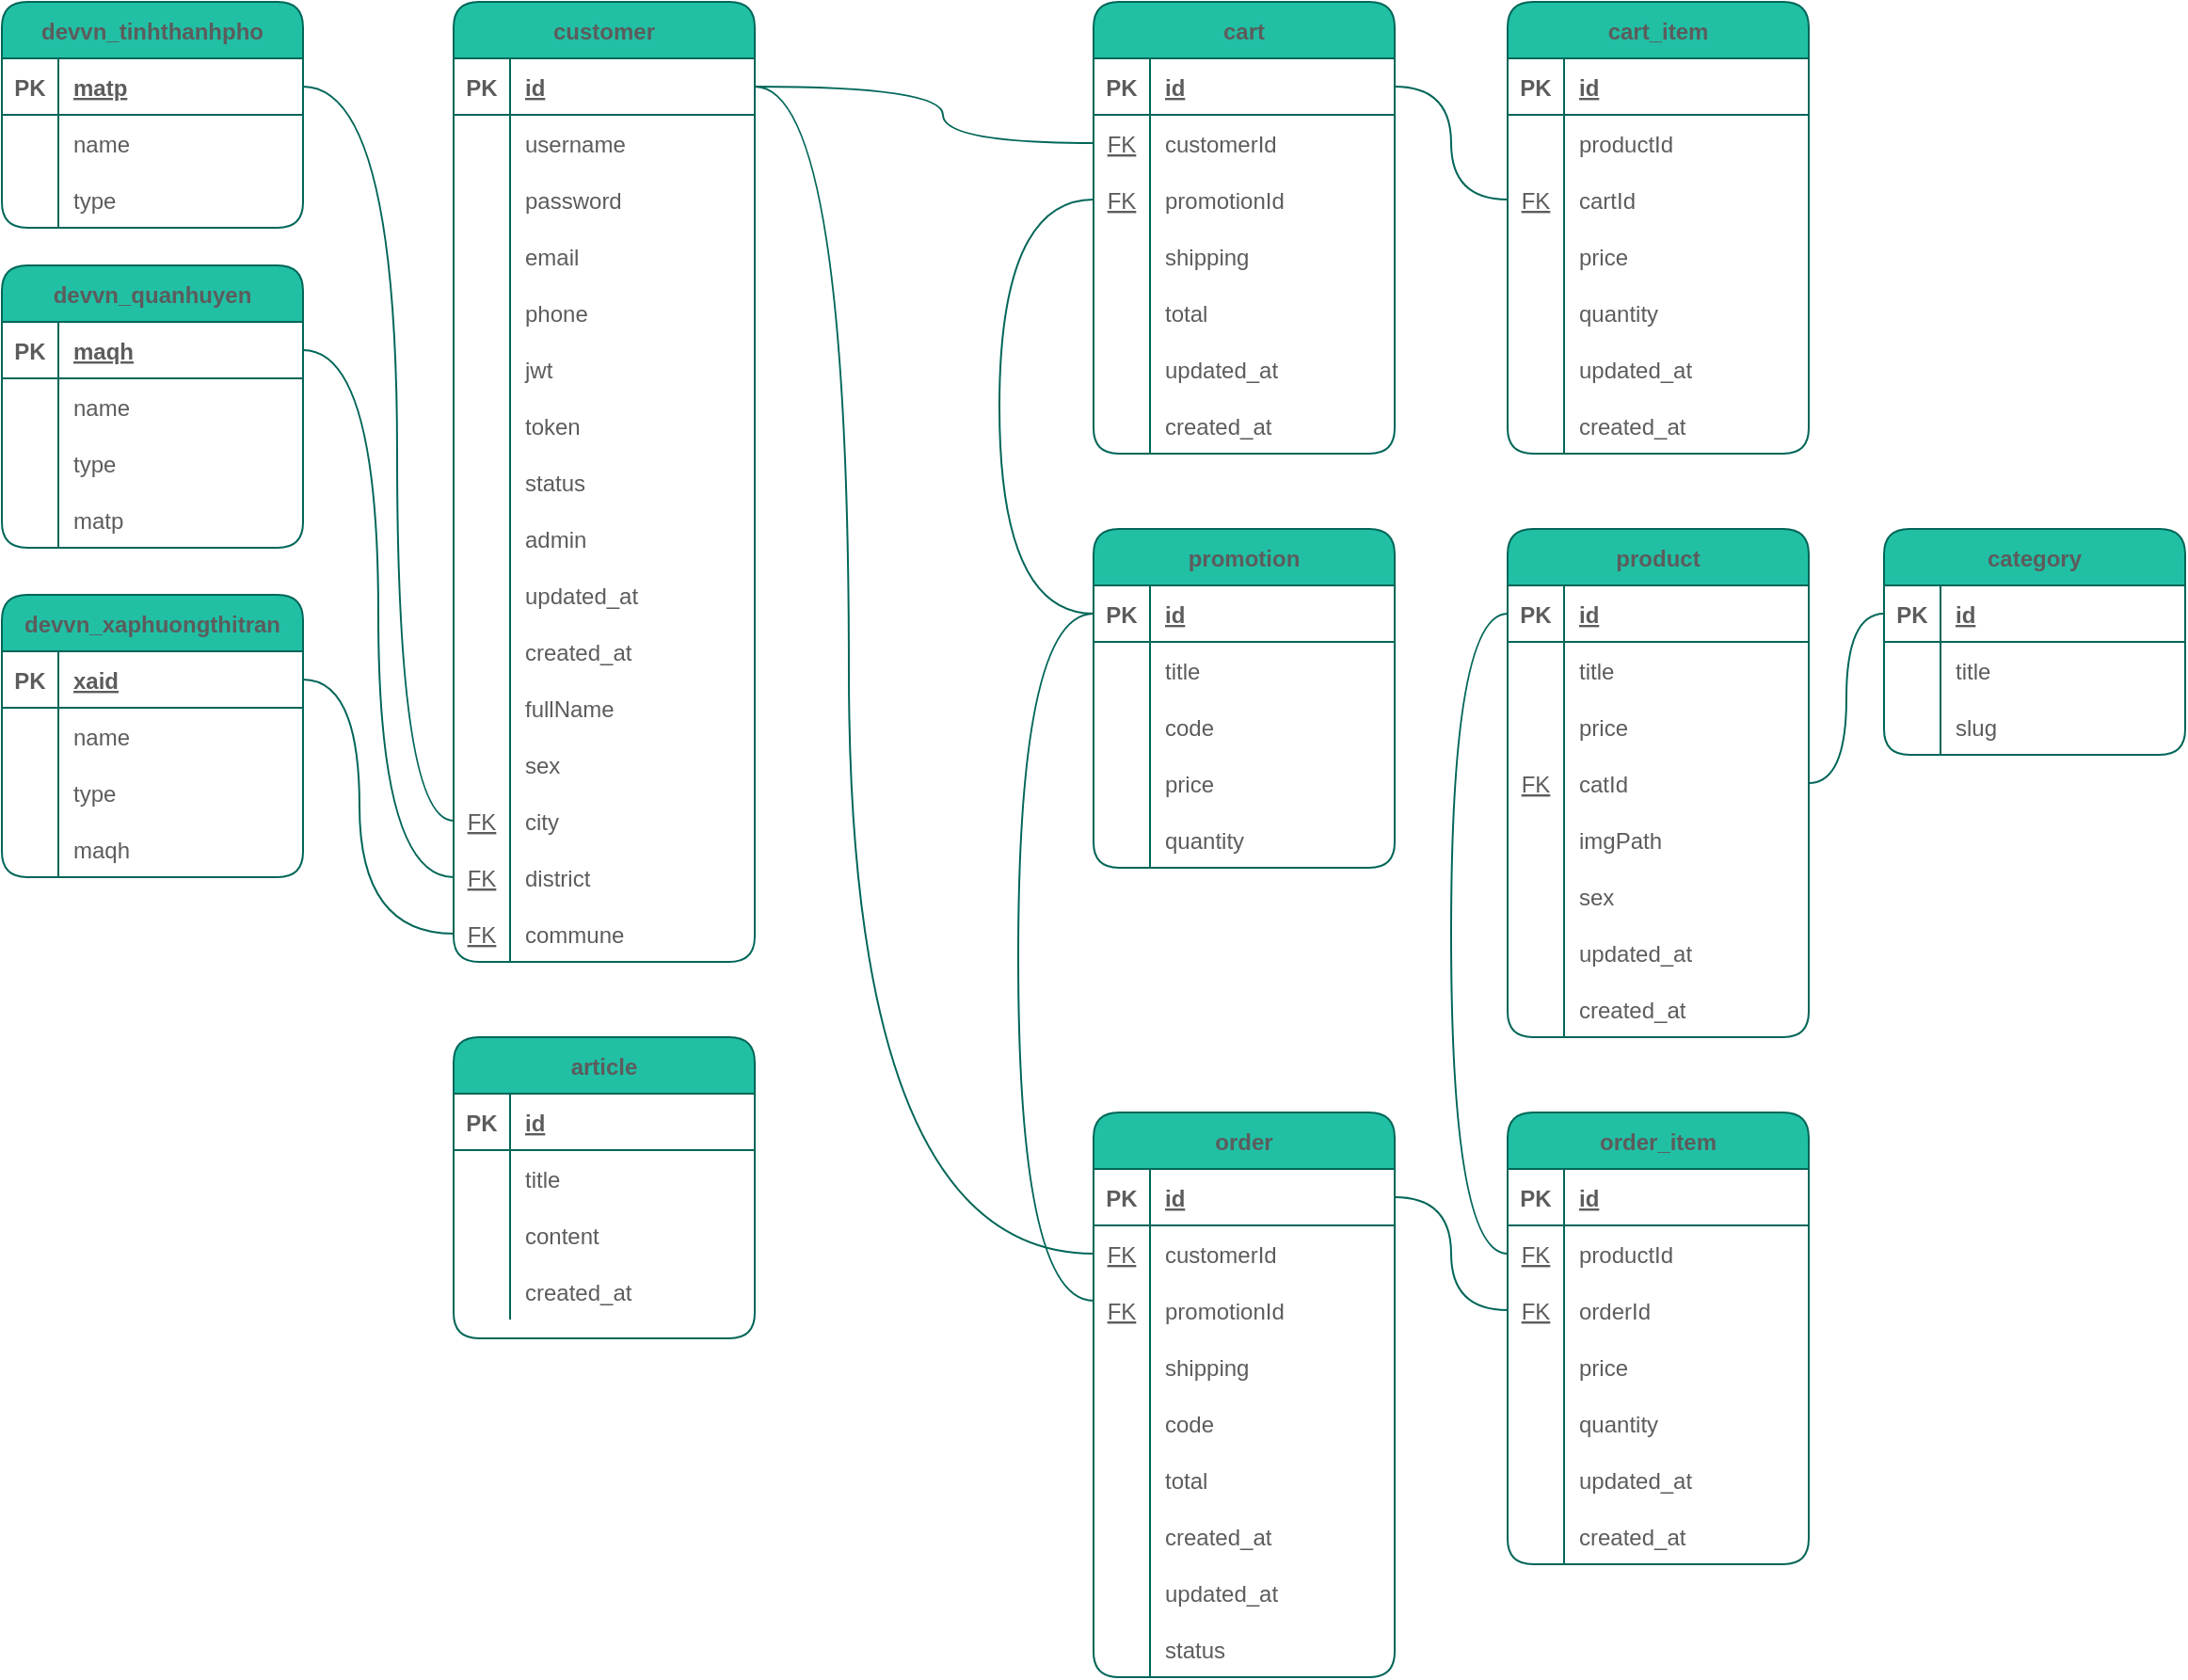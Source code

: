 <mxfile version="14.5.7" type="device"><diagram id="HkqthsIdjEbVtul9zRVn" name="Page-1"><mxGraphModel dx="1450" dy="395" grid="1" gridSize="10" guides="1" tooltips="1" connect="1" arrows="1" fold="1" page="1" pageScale="1" pageWidth="850" pageHeight="1100" math="0" shadow="0"><root><mxCell id="0"/><mxCell id="1" parent="0"/><mxCell id="LWPGL0HYujp9IGo8Dkne-2" value="article" style="shape=table;startSize=30;container=1;collapsible=1;childLayout=tableLayout;fixedRows=1;rowLines=0;fontStyle=1;align=center;resizeLast=1;fillColor=#21C0A5;strokeColor=#006658;fontColor=#5C5C5C;rounded=1;" vertex="1" parent="1"><mxGeometry x="110" y="600" width="160" height="160" as="geometry"/></mxCell><mxCell id="LWPGL0HYujp9IGo8Dkne-3" value="" style="shape=partialRectangle;collapsible=0;dropTarget=0;pointerEvents=0;fillColor=none;top=0;left=0;bottom=1;right=0;points=[[0,0.5],[1,0.5]];portConstraint=eastwest;strokeColor=#006658;fontColor=#5C5C5C;rounded=1;" vertex="1" parent="LWPGL0HYujp9IGo8Dkne-2"><mxGeometry y="30" width="160" height="30" as="geometry"/></mxCell><mxCell id="LWPGL0HYujp9IGo8Dkne-4" value="PK" style="shape=partialRectangle;connectable=0;fillColor=none;top=0;left=0;bottom=0;right=0;fontStyle=1;overflow=hidden;strokeColor=#006658;fontColor=#5C5C5C;rounded=1;" vertex="1" parent="LWPGL0HYujp9IGo8Dkne-3"><mxGeometry width="30" height="30" as="geometry"/></mxCell><mxCell id="LWPGL0HYujp9IGo8Dkne-5" value="id" style="shape=partialRectangle;connectable=0;fillColor=none;top=0;left=0;bottom=0;right=0;align=left;spacingLeft=6;fontStyle=5;overflow=hidden;strokeColor=#006658;fontColor=#5C5C5C;rounded=1;" vertex="1" parent="LWPGL0HYujp9IGo8Dkne-3"><mxGeometry x="30" width="130" height="30" as="geometry"/></mxCell><mxCell id="LWPGL0HYujp9IGo8Dkne-6" value="" style="shape=partialRectangle;collapsible=0;dropTarget=0;pointerEvents=0;fillColor=none;top=0;left=0;bottom=0;right=0;points=[[0,0.5],[1,0.5]];portConstraint=eastwest;strokeColor=#006658;fontColor=#5C5C5C;rounded=1;" vertex="1" parent="LWPGL0HYujp9IGo8Dkne-2"><mxGeometry y="60" width="160" height="30" as="geometry"/></mxCell><mxCell id="LWPGL0HYujp9IGo8Dkne-7" value="" style="shape=partialRectangle;connectable=0;fillColor=none;top=0;left=0;bottom=0;right=0;editable=1;overflow=hidden;strokeColor=#006658;fontColor=#5C5C5C;rounded=1;" vertex="1" parent="LWPGL0HYujp9IGo8Dkne-6"><mxGeometry width="30" height="30" as="geometry"/></mxCell><mxCell id="LWPGL0HYujp9IGo8Dkne-8" value="title" style="shape=partialRectangle;connectable=0;fillColor=none;top=0;left=0;bottom=0;right=0;align=left;spacingLeft=6;overflow=hidden;strokeColor=#006658;fontColor=#5C5C5C;rounded=1;" vertex="1" parent="LWPGL0HYujp9IGo8Dkne-6"><mxGeometry x="30" width="130" height="30" as="geometry"/></mxCell><mxCell id="LWPGL0HYujp9IGo8Dkne-9" value="" style="shape=partialRectangle;collapsible=0;dropTarget=0;pointerEvents=0;fillColor=none;top=0;left=0;bottom=0;right=0;points=[[0,0.5],[1,0.5]];portConstraint=eastwest;strokeColor=#006658;fontColor=#5C5C5C;rounded=1;" vertex="1" parent="LWPGL0HYujp9IGo8Dkne-2"><mxGeometry y="90" width="160" height="30" as="geometry"/></mxCell><mxCell id="LWPGL0HYujp9IGo8Dkne-10" value="" style="shape=partialRectangle;connectable=0;fillColor=none;top=0;left=0;bottom=0;right=0;editable=1;overflow=hidden;strokeColor=#006658;fontColor=#5C5C5C;rounded=1;" vertex="1" parent="LWPGL0HYujp9IGo8Dkne-9"><mxGeometry width="30" height="30" as="geometry"/></mxCell><mxCell id="LWPGL0HYujp9IGo8Dkne-11" value="content" style="shape=partialRectangle;connectable=0;fillColor=none;top=0;left=0;bottom=0;right=0;align=left;spacingLeft=6;overflow=hidden;strokeColor=#006658;fontColor=#5C5C5C;rounded=1;" vertex="1" parent="LWPGL0HYujp9IGo8Dkne-9"><mxGeometry x="30" width="130" height="30" as="geometry"/></mxCell><mxCell id="LWPGL0HYujp9IGo8Dkne-12" value="" style="shape=partialRectangle;collapsible=0;dropTarget=0;pointerEvents=0;fillColor=none;top=0;left=0;bottom=0;right=0;points=[[0,0.5],[1,0.5]];portConstraint=eastwest;strokeColor=#006658;fontColor=#5C5C5C;rounded=1;" vertex="1" parent="LWPGL0HYujp9IGo8Dkne-2"><mxGeometry y="120" width="160" height="30" as="geometry"/></mxCell><mxCell id="LWPGL0HYujp9IGo8Dkne-13" value="" style="shape=partialRectangle;connectable=0;fillColor=none;top=0;left=0;bottom=0;right=0;editable=1;overflow=hidden;strokeColor=#006658;fontColor=#5C5C5C;rounded=1;" vertex="1" parent="LWPGL0HYujp9IGo8Dkne-12"><mxGeometry width="30" height="30" as="geometry"/></mxCell><mxCell id="LWPGL0HYujp9IGo8Dkne-14" value="created_at" style="shape=partialRectangle;connectable=0;fillColor=none;top=0;left=0;bottom=0;right=0;align=left;spacingLeft=6;overflow=hidden;strokeColor=#006658;fontColor=#5C5C5C;rounded=1;" vertex="1" parent="LWPGL0HYujp9IGo8Dkne-12"><mxGeometry x="30" width="130" height="30" as="geometry"/></mxCell><mxCell id="LWPGL0HYujp9IGo8Dkne-15" value="cart" style="shape=table;startSize=30;container=1;collapsible=1;childLayout=tableLayout;fixedRows=1;rowLines=0;fontStyle=1;align=center;resizeLast=1;fillColor=#21C0A5;strokeColor=#006658;fontColor=#5C5C5C;rounded=1;" vertex="1" parent="1"><mxGeometry x="450" y="50" width="160" height="240" as="geometry"/></mxCell><mxCell id="LWPGL0HYujp9IGo8Dkne-16" value="" style="shape=partialRectangle;collapsible=0;dropTarget=0;pointerEvents=0;fillColor=none;top=0;left=0;bottom=1;right=0;points=[[0,0.5],[1,0.5]];portConstraint=eastwest;strokeColor=#006658;fontColor=#5C5C5C;rounded=1;" vertex="1" parent="LWPGL0HYujp9IGo8Dkne-15"><mxGeometry y="30" width="160" height="30" as="geometry"/></mxCell><mxCell id="LWPGL0HYujp9IGo8Dkne-17" value="PK" style="shape=partialRectangle;connectable=0;fillColor=none;top=0;left=0;bottom=0;right=0;fontStyle=1;overflow=hidden;strokeColor=#006658;fontColor=#5C5C5C;rounded=1;" vertex="1" parent="LWPGL0HYujp9IGo8Dkne-16"><mxGeometry width="30" height="30" as="geometry"/></mxCell><mxCell id="LWPGL0HYujp9IGo8Dkne-18" value="id" style="shape=partialRectangle;connectable=0;fillColor=none;top=0;left=0;bottom=0;right=0;align=left;spacingLeft=6;fontStyle=5;overflow=hidden;strokeColor=#006658;fontColor=#5C5C5C;rounded=1;" vertex="1" parent="LWPGL0HYujp9IGo8Dkne-16"><mxGeometry x="30" width="130" height="30" as="geometry"/></mxCell><mxCell id="LWPGL0HYujp9IGo8Dkne-19" value="" style="shape=partialRectangle;collapsible=0;dropTarget=0;pointerEvents=0;fillColor=none;top=0;left=0;bottom=0;right=0;points=[[0,0.5],[1,0.5]];portConstraint=eastwest;strokeColor=#006658;fontColor=#5C5C5C;rounded=1;" vertex="1" parent="LWPGL0HYujp9IGo8Dkne-15"><mxGeometry y="60" width="160" height="30" as="geometry"/></mxCell><mxCell id="LWPGL0HYujp9IGo8Dkne-20" value="FK" style="shape=partialRectangle;connectable=0;fillColor=none;top=0;left=0;bottom=0;right=0;editable=1;overflow=hidden;strokeColor=#006658;fontColor=#5C5C5C;rounded=1;fontStyle=4" vertex="1" parent="LWPGL0HYujp9IGo8Dkne-19"><mxGeometry width="30" height="30" as="geometry"/></mxCell><mxCell id="LWPGL0HYujp9IGo8Dkne-21" value="customerId" style="shape=partialRectangle;connectable=0;fillColor=none;top=0;left=0;bottom=0;right=0;align=left;spacingLeft=6;overflow=hidden;strokeColor=#006658;fontColor=#5C5C5C;rounded=1;" vertex="1" parent="LWPGL0HYujp9IGo8Dkne-19"><mxGeometry x="30" width="130" height="30" as="geometry"/></mxCell><mxCell id="LWPGL0HYujp9IGo8Dkne-22" value="" style="shape=partialRectangle;collapsible=0;dropTarget=0;pointerEvents=0;fillColor=none;top=0;left=0;bottom=0;right=0;points=[[0,0.5],[1,0.5]];portConstraint=eastwest;strokeColor=#006658;fontColor=#5C5C5C;rounded=1;" vertex="1" parent="LWPGL0HYujp9IGo8Dkne-15"><mxGeometry y="90" width="160" height="30" as="geometry"/></mxCell><mxCell id="LWPGL0HYujp9IGo8Dkne-23" value="FK" style="shape=partialRectangle;connectable=0;fillColor=none;top=0;left=0;bottom=0;right=0;editable=1;overflow=hidden;strokeColor=#006658;fontColor=#5C5C5C;rounded=1;fontStyle=4" vertex="1" parent="LWPGL0HYujp9IGo8Dkne-22"><mxGeometry width="30" height="30" as="geometry"/></mxCell><mxCell id="LWPGL0HYujp9IGo8Dkne-24" value="promotionId" style="shape=partialRectangle;connectable=0;fillColor=none;top=0;left=0;bottom=0;right=0;align=left;spacingLeft=6;overflow=hidden;strokeColor=#006658;fontColor=#5C5C5C;rounded=1;" vertex="1" parent="LWPGL0HYujp9IGo8Dkne-22"><mxGeometry x="30" width="130" height="30" as="geometry"/></mxCell><mxCell id="LWPGL0HYujp9IGo8Dkne-25" value="" style="shape=partialRectangle;collapsible=0;dropTarget=0;pointerEvents=0;fillColor=none;top=0;left=0;bottom=0;right=0;points=[[0,0.5],[1,0.5]];portConstraint=eastwest;strokeColor=#006658;fontColor=#5C5C5C;rounded=1;" vertex="1" parent="LWPGL0HYujp9IGo8Dkne-15"><mxGeometry y="120" width="160" height="30" as="geometry"/></mxCell><mxCell id="LWPGL0HYujp9IGo8Dkne-26" value="" style="shape=partialRectangle;connectable=0;fillColor=none;top=0;left=0;bottom=0;right=0;editable=1;overflow=hidden;strokeColor=#006658;fontColor=#5C5C5C;rounded=1;" vertex="1" parent="LWPGL0HYujp9IGo8Dkne-25"><mxGeometry width="30" height="30" as="geometry"/></mxCell><mxCell id="LWPGL0HYujp9IGo8Dkne-27" value="shipping" style="shape=partialRectangle;connectable=0;fillColor=none;top=0;left=0;bottom=0;right=0;align=left;spacingLeft=6;overflow=hidden;strokeColor=#006658;fontColor=#5C5C5C;rounded=1;" vertex="1" parent="LWPGL0HYujp9IGo8Dkne-25"><mxGeometry x="30" width="130" height="30" as="geometry"/></mxCell><mxCell id="LWPGL0HYujp9IGo8Dkne-265" value="" style="shape=partialRectangle;collapsible=0;dropTarget=0;pointerEvents=0;fillColor=none;top=0;left=0;bottom=0;right=0;points=[[0,0.5],[1,0.5]];portConstraint=eastwest;strokeColor=#006658;fontColor=#5C5C5C;rounded=1;" vertex="1" parent="LWPGL0HYujp9IGo8Dkne-15"><mxGeometry y="150" width="160" height="30" as="geometry"/></mxCell><mxCell id="LWPGL0HYujp9IGo8Dkne-266" value="" style="shape=partialRectangle;connectable=0;fillColor=none;top=0;left=0;bottom=0;right=0;editable=1;overflow=hidden;strokeColor=#006658;fontColor=#5C5C5C;rounded=1;" vertex="1" parent="LWPGL0HYujp9IGo8Dkne-265"><mxGeometry width="30" height="30" as="geometry"/></mxCell><mxCell id="LWPGL0HYujp9IGo8Dkne-267" value="total" style="shape=partialRectangle;connectable=0;fillColor=none;top=0;left=0;bottom=0;right=0;align=left;spacingLeft=6;overflow=hidden;strokeColor=#006658;fontColor=#5C5C5C;rounded=1;" vertex="1" parent="LWPGL0HYujp9IGo8Dkne-265"><mxGeometry x="30" width="130" height="30" as="geometry"/></mxCell><mxCell id="LWPGL0HYujp9IGo8Dkne-268" value="" style="shape=partialRectangle;collapsible=0;dropTarget=0;pointerEvents=0;fillColor=none;top=0;left=0;bottom=0;right=0;points=[[0,0.5],[1,0.5]];portConstraint=eastwest;strokeColor=#006658;fontColor=#5C5C5C;rounded=1;" vertex="1" parent="LWPGL0HYujp9IGo8Dkne-15"><mxGeometry y="180" width="160" height="30" as="geometry"/></mxCell><mxCell id="LWPGL0HYujp9IGo8Dkne-269" value="" style="shape=partialRectangle;connectable=0;fillColor=none;top=0;left=0;bottom=0;right=0;editable=1;overflow=hidden;strokeColor=#006658;fontColor=#5C5C5C;rounded=1;" vertex="1" parent="LWPGL0HYujp9IGo8Dkne-268"><mxGeometry width="30" height="30" as="geometry"/></mxCell><mxCell id="LWPGL0HYujp9IGo8Dkne-270" value="updated_at" style="shape=partialRectangle;connectable=0;fillColor=none;top=0;left=0;bottom=0;right=0;align=left;spacingLeft=6;overflow=hidden;strokeColor=#006658;fontColor=#5C5C5C;rounded=1;" vertex="1" parent="LWPGL0HYujp9IGo8Dkne-268"><mxGeometry x="30" width="130" height="30" as="geometry"/></mxCell><mxCell id="LWPGL0HYujp9IGo8Dkne-271" value="" style="shape=partialRectangle;collapsible=0;dropTarget=0;pointerEvents=0;fillColor=none;top=0;left=0;bottom=0;right=0;points=[[0,0.5],[1,0.5]];portConstraint=eastwest;strokeColor=#006658;fontColor=#5C5C5C;rounded=1;" vertex="1" parent="LWPGL0HYujp9IGo8Dkne-15"><mxGeometry y="210" width="160" height="30" as="geometry"/></mxCell><mxCell id="LWPGL0HYujp9IGo8Dkne-272" value="" style="shape=partialRectangle;connectable=0;fillColor=none;top=0;left=0;bottom=0;right=0;editable=1;overflow=hidden;strokeColor=#006658;fontColor=#5C5C5C;rounded=1;" vertex="1" parent="LWPGL0HYujp9IGo8Dkne-271"><mxGeometry width="30" height="30" as="geometry"/></mxCell><mxCell id="LWPGL0HYujp9IGo8Dkne-273" value="created_at" style="shape=partialRectangle;connectable=0;fillColor=none;top=0;left=0;bottom=0;right=0;align=left;spacingLeft=6;overflow=hidden;strokeColor=#006658;fontColor=#5C5C5C;rounded=1;" vertex="1" parent="LWPGL0HYujp9IGo8Dkne-271"><mxGeometry x="30" width="130" height="30" as="geometry"/></mxCell><mxCell id="LWPGL0HYujp9IGo8Dkne-32" value="cart_item" style="shape=table;startSize=30;container=1;collapsible=1;childLayout=tableLayout;fixedRows=1;rowLines=0;fontStyle=1;align=center;resizeLast=1;fillColor=#21C0A5;strokeColor=#006658;fontColor=#5C5C5C;rounded=1;" vertex="1" parent="1"><mxGeometry x="670" y="50" width="160" height="240" as="geometry"/></mxCell><mxCell id="LWPGL0HYujp9IGo8Dkne-33" value="" style="shape=partialRectangle;collapsible=0;dropTarget=0;pointerEvents=0;fillColor=none;top=0;left=0;bottom=1;right=0;points=[[0,0.5],[1,0.5]];portConstraint=eastwest;strokeColor=#006658;fontColor=#5C5C5C;rounded=1;" vertex="1" parent="LWPGL0HYujp9IGo8Dkne-32"><mxGeometry y="30" width="160" height="30" as="geometry"/></mxCell><mxCell id="LWPGL0HYujp9IGo8Dkne-34" value="PK" style="shape=partialRectangle;connectable=0;fillColor=none;top=0;left=0;bottom=0;right=0;fontStyle=1;overflow=hidden;strokeColor=#006658;fontColor=#5C5C5C;rounded=1;" vertex="1" parent="LWPGL0HYujp9IGo8Dkne-33"><mxGeometry width="30" height="30" as="geometry"/></mxCell><mxCell id="LWPGL0HYujp9IGo8Dkne-35" value="id" style="shape=partialRectangle;connectable=0;fillColor=none;top=0;left=0;bottom=0;right=0;align=left;spacingLeft=6;fontStyle=5;overflow=hidden;strokeColor=#006658;fontColor=#5C5C5C;rounded=1;" vertex="1" parent="LWPGL0HYujp9IGo8Dkne-33"><mxGeometry x="30" width="130" height="30" as="geometry"/></mxCell><mxCell id="LWPGL0HYujp9IGo8Dkne-36" value="" style="shape=partialRectangle;collapsible=0;dropTarget=0;pointerEvents=0;fillColor=none;top=0;left=0;bottom=0;right=0;points=[[0,0.5],[1,0.5]];portConstraint=eastwest;strokeColor=#006658;fontColor=#5C5C5C;rounded=1;" vertex="1" parent="LWPGL0HYujp9IGo8Dkne-32"><mxGeometry y="60" width="160" height="30" as="geometry"/></mxCell><mxCell id="LWPGL0HYujp9IGo8Dkne-37" value="" style="shape=partialRectangle;connectable=0;fillColor=none;top=0;left=0;bottom=0;right=0;editable=1;overflow=hidden;strokeColor=#006658;fontColor=#5C5C5C;rounded=1;" vertex="1" parent="LWPGL0HYujp9IGo8Dkne-36"><mxGeometry width="30" height="30" as="geometry"/></mxCell><mxCell id="LWPGL0HYujp9IGo8Dkne-38" value="productId" style="shape=partialRectangle;connectable=0;fillColor=none;top=0;left=0;bottom=0;right=0;align=left;spacingLeft=6;overflow=hidden;strokeColor=#006658;fontColor=#5C5C5C;rounded=1;" vertex="1" parent="LWPGL0HYujp9IGo8Dkne-36"><mxGeometry x="30" width="130" height="30" as="geometry"/></mxCell><mxCell id="LWPGL0HYujp9IGo8Dkne-39" value="" style="shape=partialRectangle;collapsible=0;dropTarget=0;pointerEvents=0;fillColor=none;top=0;left=0;bottom=0;right=0;points=[[0,0.5],[1,0.5]];portConstraint=eastwest;strokeColor=#006658;fontColor=#5C5C5C;rounded=1;" vertex="1" parent="LWPGL0HYujp9IGo8Dkne-32"><mxGeometry y="90" width="160" height="30" as="geometry"/></mxCell><mxCell id="LWPGL0HYujp9IGo8Dkne-40" value="FK" style="shape=partialRectangle;connectable=0;fillColor=none;top=0;left=0;bottom=0;right=0;editable=1;overflow=hidden;strokeColor=#006658;fontColor=#5C5C5C;rounded=1;fontStyle=4" vertex="1" parent="LWPGL0HYujp9IGo8Dkne-39"><mxGeometry width="30" height="30" as="geometry"/></mxCell><mxCell id="LWPGL0HYujp9IGo8Dkne-41" value="cartId" style="shape=partialRectangle;connectable=0;fillColor=none;top=0;left=0;bottom=0;right=0;align=left;spacingLeft=6;overflow=hidden;strokeColor=#006658;fontColor=#5C5C5C;rounded=1;" vertex="1" parent="LWPGL0HYujp9IGo8Dkne-39"><mxGeometry x="30" width="130" height="30" as="geometry"/></mxCell><mxCell id="LWPGL0HYujp9IGo8Dkne-42" value="" style="shape=partialRectangle;collapsible=0;dropTarget=0;pointerEvents=0;fillColor=none;top=0;left=0;bottom=0;right=0;points=[[0,0.5],[1,0.5]];portConstraint=eastwest;strokeColor=#006658;fontColor=#5C5C5C;rounded=1;" vertex="1" parent="LWPGL0HYujp9IGo8Dkne-32"><mxGeometry y="120" width="160" height="30" as="geometry"/></mxCell><mxCell id="LWPGL0HYujp9IGo8Dkne-43" value="" style="shape=partialRectangle;connectable=0;fillColor=none;top=0;left=0;bottom=0;right=0;editable=1;overflow=hidden;strokeColor=#006658;fontColor=#5C5C5C;rounded=1;" vertex="1" parent="LWPGL0HYujp9IGo8Dkne-42"><mxGeometry width="30" height="30" as="geometry"/></mxCell><mxCell id="LWPGL0HYujp9IGo8Dkne-44" value="price" style="shape=partialRectangle;connectable=0;fillColor=none;top=0;left=0;bottom=0;right=0;align=left;spacingLeft=6;overflow=hidden;strokeColor=#006658;fontColor=#5C5C5C;rounded=1;" vertex="1" parent="LWPGL0HYujp9IGo8Dkne-42"><mxGeometry x="30" width="130" height="30" as="geometry"/></mxCell><mxCell id="LWPGL0HYujp9IGo8Dkne-45" value="" style="shape=partialRectangle;collapsible=0;dropTarget=0;pointerEvents=0;fillColor=none;top=0;left=0;bottom=0;right=0;points=[[0,0.5],[1,0.5]];portConstraint=eastwest;strokeColor=#006658;fontColor=#5C5C5C;rounded=1;" vertex="1" parent="LWPGL0HYujp9IGo8Dkne-32"><mxGeometry y="150" width="160" height="30" as="geometry"/></mxCell><mxCell id="LWPGL0HYujp9IGo8Dkne-46" value="" style="shape=partialRectangle;connectable=0;fillColor=none;top=0;left=0;bottom=0;right=0;editable=1;overflow=hidden;strokeColor=#006658;fontColor=#5C5C5C;rounded=1;" vertex="1" parent="LWPGL0HYujp9IGo8Dkne-45"><mxGeometry width="30" height="30" as="geometry"/></mxCell><mxCell id="LWPGL0HYujp9IGo8Dkne-47" value="quantity" style="shape=partialRectangle;connectable=0;fillColor=none;top=0;left=0;bottom=0;right=0;align=left;spacingLeft=6;overflow=hidden;strokeColor=#006658;fontColor=#5C5C5C;rounded=1;" vertex="1" parent="LWPGL0HYujp9IGo8Dkne-45"><mxGeometry x="30" width="130" height="30" as="geometry"/></mxCell><mxCell id="LWPGL0HYujp9IGo8Dkne-48" value="" style="shape=partialRectangle;collapsible=0;dropTarget=0;pointerEvents=0;fillColor=none;top=0;left=0;bottom=0;right=0;points=[[0,0.5],[1,0.5]];portConstraint=eastwest;strokeColor=#006658;fontColor=#5C5C5C;rounded=1;" vertex="1" parent="LWPGL0HYujp9IGo8Dkne-32"><mxGeometry y="180" width="160" height="30" as="geometry"/></mxCell><mxCell id="LWPGL0HYujp9IGo8Dkne-49" value="" style="shape=partialRectangle;connectable=0;fillColor=none;top=0;left=0;bottom=0;right=0;editable=1;overflow=hidden;strokeColor=#006658;fontColor=#5C5C5C;rounded=1;" vertex="1" parent="LWPGL0HYujp9IGo8Dkne-48"><mxGeometry width="30" height="30" as="geometry"/></mxCell><mxCell id="LWPGL0HYujp9IGo8Dkne-50" value="updated_at" style="shape=partialRectangle;connectable=0;fillColor=none;top=0;left=0;bottom=0;right=0;align=left;spacingLeft=6;overflow=hidden;strokeColor=#006658;fontColor=#5C5C5C;rounded=1;" vertex="1" parent="LWPGL0HYujp9IGo8Dkne-48"><mxGeometry x="30" width="130" height="30" as="geometry"/></mxCell><mxCell id="LWPGL0HYujp9IGo8Dkne-51" value="" style="shape=partialRectangle;collapsible=0;dropTarget=0;pointerEvents=0;fillColor=none;top=0;left=0;bottom=0;right=0;points=[[0,0.5],[1,0.5]];portConstraint=eastwest;strokeColor=#006658;fontColor=#5C5C5C;rounded=1;" vertex="1" parent="LWPGL0HYujp9IGo8Dkne-32"><mxGeometry y="210" width="160" height="30" as="geometry"/></mxCell><mxCell id="LWPGL0HYujp9IGo8Dkne-52" value="" style="shape=partialRectangle;connectable=0;fillColor=none;top=0;left=0;bottom=0;right=0;editable=1;overflow=hidden;strokeColor=#006658;fontColor=#5C5C5C;rounded=1;" vertex="1" parent="LWPGL0HYujp9IGo8Dkne-51"><mxGeometry width="30" height="30" as="geometry"/></mxCell><mxCell id="LWPGL0HYujp9IGo8Dkne-53" value="created_at" style="shape=partialRectangle;connectable=0;fillColor=none;top=0;left=0;bottom=0;right=0;align=left;spacingLeft=6;overflow=hidden;strokeColor=#006658;fontColor=#5C5C5C;rounded=1;" vertex="1" parent="LWPGL0HYujp9IGo8Dkne-51"><mxGeometry x="30" width="130" height="30" as="geometry"/></mxCell><mxCell id="LWPGL0HYujp9IGo8Dkne-54" value="order" style="shape=table;startSize=30;container=1;collapsible=1;childLayout=tableLayout;fixedRows=1;rowLines=0;fontStyle=1;align=center;resizeLast=1;fillColor=#21C0A5;strokeColor=#006658;fontColor=#5C5C5C;rounded=1;" vertex="1" parent="1"><mxGeometry x="450" y="640" width="160" height="300" as="geometry"/></mxCell><mxCell id="LWPGL0HYujp9IGo8Dkne-55" value="" style="shape=partialRectangle;collapsible=0;dropTarget=0;pointerEvents=0;fillColor=none;top=0;left=0;bottom=1;right=0;points=[[0,0.5],[1,0.5]];portConstraint=eastwest;strokeColor=#006658;fontColor=#5C5C5C;rounded=1;" vertex="1" parent="LWPGL0HYujp9IGo8Dkne-54"><mxGeometry y="30" width="160" height="30" as="geometry"/></mxCell><mxCell id="LWPGL0HYujp9IGo8Dkne-56" value="PK" style="shape=partialRectangle;connectable=0;fillColor=none;top=0;left=0;bottom=0;right=0;fontStyle=1;overflow=hidden;strokeColor=#006658;fontColor=#5C5C5C;rounded=1;" vertex="1" parent="LWPGL0HYujp9IGo8Dkne-55"><mxGeometry width="30" height="30" as="geometry"/></mxCell><mxCell id="LWPGL0HYujp9IGo8Dkne-57" value="id" style="shape=partialRectangle;connectable=0;fillColor=none;top=0;left=0;bottom=0;right=0;align=left;spacingLeft=6;fontStyle=5;overflow=hidden;strokeColor=#006658;fontColor=#5C5C5C;rounded=1;" vertex="1" parent="LWPGL0HYujp9IGo8Dkne-55"><mxGeometry x="30" width="130" height="30" as="geometry"/></mxCell><mxCell id="LWPGL0HYujp9IGo8Dkne-58" value="" style="shape=partialRectangle;collapsible=0;dropTarget=0;pointerEvents=0;fillColor=none;top=0;left=0;bottom=0;right=0;points=[[0,0.5],[1,0.5]];portConstraint=eastwest;strokeColor=#006658;fontColor=#5C5C5C;rounded=1;" vertex="1" parent="LWPGL0HYujp9IGo8Dkne-54"><mxGeometry y="60" width="160" height="30" as="geometry"/></mxCell><mxCell id="LWPGL0HYujp9IGo8Dkne-59" value="FK" style="shape=partialRectangle;connectable=0;fillColor=none;top=0;left=0;bottom=0;right=0;editable=1;overflow=hidden;strokeColor=#006658;fontColor=#5C5C5C;rounded=1;fontStyle=4" vertex="1" parent="LWPGL0HYujp9IGo8Dkne-58"><mxGeometry width="30" height="30" as="geometry"/></mxCell><mxCell id="LWPGL0HYujp9IGo8Dkne-60" value="customerId" style="shape=partialRectangle;connectable=0;fillColor=none;top=0;left=0;bottom=0;right=0;align=left;spacingLeft=6;overflow=hidden;strokeColor=#006658;fontColor=#5C5C5C;rounded=1;" vertex="1" parent="LWPGL0HYujp9IGo8Dkne-58"><mxGeometry x="30" width="130" height="30" as="geometry"/></mxCell><mxCell id="LWPGL0HYujp9IGo8Dkne-61" value="" style="shape=partialRectangle;collapsible=0;dropTarget=0;pointerEvents=0;fillColor=none;top=0;left=0;bottom=0;right=0;points=[[0,0.5],[1,0.5]];portConstraint=eastwest;strokeColor=#006658;fontColor=#5C5C5C;rounded=1;" vertex="1" parent="LWPGL0HYujp9IGo8Dkne-54"><mxGeometry y="90" width="160" height="30" as="geometry"/></mxCell><mxCell id="LWPGL0HYujp9IGo8Dkne-62" value="FK" style="shape=partialRectangle;connectable=0;fillColor=none;top=0;left=0;bottom=0;right=0;editable=1;overflow=hidden;strokeColor=#006658;fontColor=#5C5C5C;rounded=1;fontStyle=4" vertex="1" parent="LWPGL0HYujp9IGo8Dkne-61"><mxGeometry width="30" height="30" as="geometry"/></mxCell><mxCell id="LWPGL0HYujp9IGo8Dkne-63" value="promotionId" style="shape=partialRectangle;connectable=0;fillColor=none;top=0;left=0;bottom=0;right=0;align=left;spacingLeft=6;overflow=hidden;strokeColor=#006658;fontColor=#5C5C5C;rounded=1;" vertex="1" parent="LWPGL0HYujp9IGo8Dkne-61"><mxGeometry x="30" width="130" height="30" as="geometry"/></mxCell><mxCell id="LWPGL0HYujp9IGo8Dkne-64" value="" style="shape=partialRectangle;collapsible=0;dropTarget=0;pointerEvents=0;fillColor=none;top=0;left=0;bottom=0;right=0;points=[[0,0.5],[1,0.5]];portConstraint=eastwest;strokeColor=#006658;fontColor=#5C5C5C;rounded=1;" vertex="1" parent="LWPGL0HYujp9IGo8Dkne-54"><mxGeometry y="120" width="160" height="30" as="geometry"/></mxCell><mxCell id="LWPGL0HYujp9IGo8Dkne-65" value="" style="shape=partialRectangle;connectable=0;fillColor=none;top=0;left=0;bottom=0;right=0;editable=1;overflow=hidden;strokeColor=#006658;fontColor=#5C5C5C;rounded=1;" vertex="1" parent="LWPGL0HYujp9IGo8Dkne-64"><mxGeometry width="30" height="30" as="geometry"/></mxCell><mxCell id="LWPGL0HYujp9IGo8Dkne-66" value="shipping" style="shape=partialRectangle;connectable=0;fillColor=none;top=0;left=0;bottom=0;right=0;align=left;spacingLeft=6;overflow=hidden;strokeColor=#006658;fontColor=#5C5C5C;rounded=1;" vertex="1" parent="LWPGL0HYujp9IGo8Dkne-64"><mxGeometry x="30" width="130" height="30" as="geometry"/></mxCell><mxCell id="LWPGL0HYujp9IGo8Dkne-176" value="" style="shape=partialRectangle;collapsible=0;dropTarget=0;pointerEvents=0;fillColor=none;top=0;left=0;bottom=0;right=0;points=[[0,0.5],[1,0.5]];portConstraint=eastwest;strokeColor=#006658;fontColor=#5C5C5C;rounded=1;" vertex="1" parent="LWPGL0HYujp9IGo8Dkne-54"><mxGeometry y="150" width="160" height="30" as="geometry"/></mxCell><mxCell id="LWPGL0HYujp9IGo8Dkne-177" value="" style="shape=partialRectangle;connectable=0;fillColor=none;top=0;left=0;bottom=0;right=0;editable=1;overflow=hidden;strokeColor=#006658;fontColor=#5C5C5C;rounded=1;" vertex="1" parent="LWPGL0HYujp9IGo8Dkne-176"><mxGeometry width="30" height="30" as="geometry"/></mxCell><mxCell id="LWPGL0HYujp9IGo8Dkne-178" value="code" style="shape=partialRectangle;connectable=0;fillColor=none;top=0;left=0;bottom=0;right=0;align=left;spacingLeft=6;overflow=hidden;strokeColor=#006658;fontColor=#5C5C5C;rounded=1;" vertex="1" parent="LWPGL0HYujp9IGo8Dkne-176"><mxGeometry x="30" width="130" height="30" as="geometry"/></mxCell><mxCell id="LWPGL0HYujp9IGo8Dkne-179" value="" style="shape=partialRectangle;collapsible=0;dropTarget=0;pointerEvents=0;fillColor=none;top=0;left=0;bottom=0;right=0;points=[[0,0.5],[1,0.5]];portConstraint=eastwest;strokeColor=#006658;fontColor=#5C5C5C;rounded=1;" vertex="1" parent="LWPGL0HYujp9IGo8Dkne-54"><mxGeometry y="180" width="160" height="30" as="geometry"/></mxCell><mxCell id="LWPGL0HYujp9IGo8Dkne-180" value="" style="shape=partialRectangle;connectable=0;fillColor=none;top=0;left=0;bottom=0;right=0;editable=1;overflow=hidden;strokeColor=#006658;fontColor=#5C5C5C;rounded=1;" vertex="1" parent="LWPGL0HYujp9IGo8Dkne-179"><mxGeometry width="30" height="30" as="geometry"/></mxCell><mxCell id="LWPGL0HYujp9IGo8Dkne-181" value="total" style="shape=partialRectangle;connectable=0;fillColor=none;top=0;left=0;bottom=0;right=0;align=left;spacingLeft=6;overflow=hidden;strokeColor=#006658;fontColor=#5C5C5C;rounded=1;" vertex="1" parent="LWPGL0HYujp9IGo8Dkne-179"><mxGeometry x="30" width="130" height="30" as="geometry"/></mxCell><mxCell id="LWPGL0HYujp9IGo8Dkne-182" value="" style="shape=partialRectangle;collapsible=0;dropTarget=0;pointerEvents=0;fillColor=none;top=0;left=0;bottom=0;right=0;points=[[0,0.5],[1,0.5]];portConstraint=eastwest;strokeColor=#006658;fontColor=#5C5C5C;rounded=1;" vertex="1" parent="LWPGL0HYujp9IGo8Dkne-54"><mxGeometry y="210" width="160" height="30" as="geometry"/></mxCell><mxCell id="LWPGL0HYujp9IGo8Dkne-183" value="" style="shape=partialRectangle;connectable=0;fillColor=none;top=0;left=0;bottom=0;right=0;editable=1;overflow=hidden;strokeColor=#006658;fontColor=#5C5C5C;rounded=1;" vertex="1" parent="LWPGL0HYujp9IGo8Dkne-182"><mxGeometry width="30" height="30" as="geometry"/></mxCell><mxCell id="LWPGL0HYujp9IGo8Dkne-184" value="created_at" style="shape=partialRectangle;connectable=0;fillColor=none;top=0;left=0;bottom=0;right=0;align=left;spacingLeft=6;overflow=hidden;strokeColor=#006658;fontColor=#5C5C5C;rounded=1;" vertex="1" parent="LWPGL0HYujp9IGo8Dkne-182"><mxGeometry x="30" width="130" height="30" as="geometry"/></mxCell><mxCell id="LWPGL0HYujp9IGo8Dkne-185" value="" style="shape=partialRectangle;collapsible=0;dropTarget=0;pointerEvents=0;fillColor=none;top=0;left=0;bottom=0;right=0;points=[[0,0.5],[1,0.5]];portConstraint=eastwest;strokeColor=#006658;fontColor=#5C5C5C;rounded=1;" vertex="1" parent="LWPGL0HYujp9IGo8Dkne-54"><mxGeometry y="240" width="160" height="30" as="geometry"/></mxCell><mxCell id="LWPGL0HYujp9IGo8Dkne-186" value="" style="shape=partialRectangle;connectable=0;fillColor=none;top=0;left=0;bottom=0;right=0;editable=1;overflow=hidden;strokeColor=#006658;fontColor=#5C5C5C;rounded=1;" vertex="1" parent="LWPGL0HYujp9IGo8Dkne-185"><mxGeometry width="30" height="30" as="geometry"/></mxCell><mxCell id="LWPGL0HYujp9IGo8Dkne-187" value="updated_at" style="shape=partialRectangle;connectable=0;fillColor=none;top=0;left=0;bottom=0;right=0;align=left;spacingLeft=6;overflow=hidden;strokeColor=#006658;fontColor=#5C5C5C;rounded=1;" vertex="1" parent="LWPGL0HYujp9IGo8Dkne-185"><mxGeometry x="30" width="130" height="30" as="geometry"/></mxCell><mxCell id="LWPGL0HYujp9IGo8Dkne-188" value="" style="shape=partialRectangle;collapsible=0;dropTarget=0;pointerEvents=0;fillColor=none;top=0;left=0;bottom=0;right=0;points=[[0,0.5],[1,0.5]];portConstraint=eastwest;strokeColor=#006658;fontColor=#5C5C5C;rounded=1;" vertex="1" parent="LWPGL0HYujp9IGo8Dkne-54"><mxGeometry y="270" width="160" height="30" as="geometry"/></mxCell><mxCell id="LWPGL0HYujp9IGo8Dkne-189" value="" style="shape=partialRectangle;connectable=0;fillColor=none;top=0;left=0;bottom=0;right=0;editable=1;overflow=hidden;strokeColor=#006658;fontColor=#5C5C5C;rounded=1;" vertex="1" parent="LWPGL0HYujp9IGo8Dkne-188"><mxGeometry width="30" height="30" as="geometry"/></mxCell><mxCell id="LWPGL0HYujp9IGo8Dkne-190" value="status" style="shape=partialRectangle;connectable=0;fillColor=none;top=0;left=0;bottom=0;right=0;align=left;spacingLeft=6;overflow=hidden;strokeColor=#006658;fontColor=#5C5C5C;rounded=1;" vertex="1" parent="LWPGL0HYujp9IGo8Dkne-188"><mxGeometry x="30" width="130" height="30" as="geometry"/></mxCell><mxCell id="LWPGL0HYujp9IGo8Dkne-70" value="order_item" style="shape=table;startSize=30;container=1;collapsible=1;childLayout=tableLayout;fixedRows=1;rowLines=0;fontStyle=1;align=center;resizeLast=1;fillColor=#21C0A5;strokeColor=#006658;fontColor=#5C5C5C;rounded=1;" vertex="1" parent="1"><mxGeometry x="670" y="640" width="160" height="240" as="geometry"/></mxCell><mxCell id="LWPGL0HYujp9IGo8Dkne-71" value="" style="shape=partialRectangle;collapsible=0;dropTarget=0;pointerEvents=0;fillColor=none;top=0;left=0;bottom=1;right=0;points=[[0,0.5],[1,0.5]];portConstraint=eastwest;strokeColor=#006658;fontColor=#5C5C5C;rounded=1;" vertex="1" parent="LWPGL0HYujp9IGo8Dkne-70"><mxGeometry y="30" width="160" height="30" as="geometry"/></mxCell><mxCell id="LWPGL0HYujp9IGo8Dkne-72" value="PK" style="shape=partialRectangle;connectable=0;fillColor=none;top=0;left=0;bottom=0;right=0;fontStyle=1;overflow=hidden;strokeColor=#006658;fontColor=#5C5C5C;rounded=1;" vertex="1" parent="LWPGL0HYujp9IGo8Dkne-71"><mxGeometry width="30" height="30" as="geometry"/></mxCell><mxCell id="LWPGL0HYujp9IGo8Dkne-73" value="id" style="shape=partialRectangle;connectable=0;fillColor=none;top=0;left=0;bottom=0;right=0;align=left;spacingLeft=6;fontStyle=5;overflow=hidden;strokeColor=#006658;fontColor=#5C5C5C;rounded=1;" vertex="1" parent="LWPGL0HYujp9IGo8Dkne-71"><mxGeometry x="30" width="130" height="30" as="geometry"/></mxCell><mxCell id="LWPGL0HYujp9IGo8Dkne-74" value="" style="shape=partialRectangle;collapsible=0;dropTarget=0;pointerEvents=0;fillColor=none;top=0;left=0;bottom=0;right=0;points=[[0,0.5],[1,0.5]];portConstraint=eastwest;strokeColor=#006658;fontColor=#5C5C5C;rounded=1;" vertex="1" parent="LWPGL0HYujp9IGo8Dkne-70"><mxGeometry y="60" width="160" height="30" as="geometry"/></mxCell><mxCell id="LWPGL0HYujp9IGo8Dkne-75" value="FK" style="shape=partialRectangle;connectable=0;fillColor=none;top=0;left=0;bottom=0;right=0;editable=1;overflow=hidden;strokeColor=#006658;fontColor=#5C5C5C;rounded=1;fontStyle=4" vertex="1" parent="LWPGL0HYujp9IGo8Dkne-74"><mxGeometry width="30" height="30" as="geometry"/></mxCell><mxCell id="LWPGL0HYujp9IGo8Dkne-76" value="productId" style="shape=partialRectangle;connectable=0;fillColor=none;top=0;left=0;bottom=0;right=0;align=left;spacingLeft=6;overflow=hidden;strokeColor=#006658;fontColor=#5C5C5C;rounded=1;" vertex="1" parent="LWPGL0HYujp9IGo8Dkne-74"><mxGeometry x="30" width="130" height="30" as="geometry"/></mxCell><mxCell id="LWPGL0HYujp9IGo8Dkne-77" value="" style="shape=partialRectangle;collapsible=0;dropTarget=0;pointerEvents=0;fillColor=none;top=0;left=0;bottom=0;right=0;points=[[0,0.5],[1,0.5]];portConstraint=eastwest;strokeColor=#006658;fontColor=#5C5C5C;rounded=1;" vertex="1" parent="LWPGL0HYujp9IGo8Dkne-70"><mxGeometry y="90" width="160" height="30" as="geometry"/></mxCell><mxCell id="LWPGL0HYujp9IGo8Dkne-78" value="FK" style="shape=partialRectangle;connectable=0;fillColor=none;top=0;left=0;bottom=0;right=0;editable=1;overflow=hidden;strokeColor=#006658;fontColor=#5C5C5C;rounded=1;fontStyle=4" vertex="1" parent="LWPGL0HYujp9IGo8Dkne-77"><mxGeometry width="30" height="30" as="geometry"/></mxCell><mxCell id="LWPGL0HYujp9IGo8Dkne-79" value="orderId" style="shape=partialRectangle;connectable=0;fillColor=none;top=0;left=0;bottom=0;right=0;align=left;spacingLeft=6;overflow=hidden;strokeColor=#006658;fontColor=#5C5C5C;rounded=1;" vertex="1" parent="LWPGL0HYujp9IGo8Dkne-77"><mxGeometry x="30" width="130" height="30" as="geometry"/></mxCell><mxCell id="LWPGL0HYujp9IGo8Dkne-80" value="" style="shape=partialRectangle;collapsible=0;dropTarget=0;pointerEvents=0;fillColor=none;top=0;left=0;bottom=0;right=0;points=[[0,0.5],[1,0.5]];portConstraint=eastwest;strokeColor=#006658;fontColor=#5C5C5C;rounded=1;" vertex="1" parent="LWPGL0HYujp9IGo8Dkne-70"><mxGeometry y="120" width="160" height="30" as="geometry"/></mxCell><mxCell id="LWPGL0HYujp9IGo8Dkne-81" value="" style="shape=partialRectangle;connectable=0;fillColor=none;top=0;left=0;bottom=0;right=0;editable=1;overflow=hidden;strokeColor=#006658;fontColor=#5C5C5C;rounded=1;" vertex="1" parent="LWPGL0HYujp9IGo8Dkne-80"><mxGeometry width="30" height="30" as="geometry"/></mxCell><mxCell id="LWPGL0HYujp9IGo8Dkne-82" value="price" style="shape=partialRectangle;connectable=0;fillColor=none;top=0;left=0;bottom=0;right=0;align=left;spacingLeft=6;overflow=hidden;strokeColor=#006658;fontColor=#5C5C5C;rounded=1;" vertex="1" parent="LWPGL0HYujp9IGo8Dkne-80"><mxGeometry x="30" width="130" height="30" as="geometry"/></mxCell><mxCell id="LWPGL0HYujp9IGo8Dkne-83" value="" style="shape=partialRectangle;collapsible=0;dropTarget=0;pointerEvents=0;fillColor=none;top=0;left=0;bottom=0;right=0;points=[[0,0.5],[1,0.5]];portConstraint=eastwest;strokeColor=#006658;fontColor=#5C5C5C;rounded=1;" vertex="1" parent="LWPGL0HYujp9IGo8Dkne-70"><mxGeometry y="150" width="160" height="30" as="geometry"/></mxCell><mxCell id="LWPGL0HYujp9IGo8Dkne-84" value="" style="shape=partialRectangle;connectable=0;fillColor=none;top=0;left=0;bottom=0;right=0;editable=1;overflow=hidden;strokeColor=#006658;fontColor=#5C5C5C;rounded=1;" vertex="1" parent="LWPGL0HYujp9IGo8Dkne-83"><mxGeometry width="30" height="30" as="geometry"/></mxCell><mxCell id="LWPGL0HYujp9IGo8Dkne-85" value="quantity" style="shape=partialRectangle;connectable=0;fillColor=none;top=0;left=0;bottom=0;right=0;align=left;spacingLeft=6;overflow=hidden;strokeColor=#006658;fontColor=#5C5C5C;rounded=1;" vertex="1" parent="LWPGL0HYujp9IGo8Dkne-83"><mxGeometry x="30" width="130" height="30" as="geometry"/></mxCell><mxCell id="LWPGL0HYujp9IGo8Dkne-86" value="" style="shape=partialRectangle;collapsible=0;dropTarget=0;pointerEvents=0;fillColor=none;top=0;left=0;bottom=0;right=0;points=[[0,0.5],[1,0.5]];portConstraint=eastwest;strokeColor=#006658;fontColor=#5C5C5C;rounded=1;" vertex="1" parent="LWPGL0HYujp9IGo8Dkne-70"><mxGeometry y="180" width="160" height="30" as="geometry"/></mxCell><mxCell id="LWPGL0HYujp9IGo8Dkne-87" value="" style="shape=partialRectangle;connectable=0;fillColor=none;top=0;left=0;bottom=0;right=0;editable=1;overflow=hidden;strokeColor=#006658;fontColor=#5C5C5C;rounded=1;" vertex="1" parent="LWPGL0HYujp9IGo8Dkne-86"><mxGeometry width="30" height="30" as="geometry"/></mxCell><mxCell id="LWPGL0HYujp9IGo8Dkne-88" value="updated_at" style="shape=partialRectangle;connectable=0;fillColor=none;top=0;left=0;bottom=0;right=0;align=left;spacingLeft=6;overflow=hidden;strokeColor=#006658;fontColor=#5C5C5C;rounded=1;" vertex="1" parent="LWPGL0HYujp9IGo8Dkne-86"><mxGeometry x="30" width="130" height="30" as="geometry"/></mxCell><mxCell id="LWPGL0HYujp9IGo8Dkne-89" value="" style="shape=partialRectangle;collapsible=0;dropTarget=0;pointerEvents=0;fillColor=none;top=0;left=0;bottom=0;right=0;points=[[0,0.5],[1,0.5]];portConstraint=eastwest;strokeColor=#006658;fontColor=#5C5C5C;rounded=1;" vertex="1" parent="LWPGL0HYujp9IGo8Dkne-70"><mxGeometry y="210" width="160" height="30" as="geometry"/></mxCell><mxCell id="LWPGL0HYujp9IGo8Dkne-90" value="" style="shape=partialRectangle;connectable=0;fillColor=none;top=0;left=0;bottom=0;right=0;editable=1;overflow=hidden;strokeColor=#006658;fontColor=#5C5C5C;rounded=1;" vertex="1" parent="LWPGL0HYujp9IGo8Dkne-89"><mxGeometry width="30" height="30" as="geometry"/></mxCell><mxCell id="LWPGL0HYujp9IGo8Dkne-91" value="created_at" style="shape=partialRectangle;connectable=0;fillColor=none;top=0;left=0;bottom=0;right=0;align=left;spacingLeft=6;overflow=hidden;strokeColor=#006658;fontColor=#5C5C5C;rounded=1;" vertex="1" parent="LWPGL0HYujp9IGo8Dkne-89"><mxGeometry x="30" width="130" height="30" as="geometry"/></mxCell><mxCell id="LWPGL0HYujp9IGo8Dkne-92" value="category" style="shape=table;startSize=30;container=1;collapsible=1;childLayout=tableLayout;fixedRows=1;rowLines=0;fontStyle=1;align=center;resizeLast=1;fillColor=#21C0A5;strokeColor=#006658;fontColor=#5C5C5C;rounded=1;" vertex="1" parent="1"><mxGeometry x="870" y="330" width="160" height="120" as="geometry"/></mxCell><mxCell id="LWPGL0HYujp9IGo8Dkne-93" value="" style="shape=partialRectangle;collapsible=0;dropTarget=0;pointerEvents=0;fillColor=none;top=0;left=0;bottom=1;right=0;points=[[0,0.5],[1,0.5]];portConstraint=eastwest;strokeColor=#006658;fontColor=#5C5C5C;rounded=1;" vertex="1" parent="LWPGL0HYujp9IGo8Dkne-92"><mxGeometry y="30" width="160" height="30" as="geometry"/></mxCell><mxCell id="LWPGL0HYujp9IGo8Dkne-94" value="PK" style="shape=partialRectangle;connectable=0;fillColor=none;top=0;left=0;bottom=0;right=0;fontStyle=1;overflow=hidden;strokeColor=#006658;fontColor=#5C5C5C;rounded=1;" vertex="1" parent="LWPGL0HYujp9IGo8Dkne-93"><mxGeometry width="30" height="30" as="geometry"/></mxCell><mxCell id="LWPGL0HYujp9IGo8Dkne-95" value="id" style="shape=partialRectangle;connectable=0;fillColor=none;top=0;left=0;bottom=0;right=0;align=left;spacingLeft=6;fontStyle=5;overflow=hidden;strokeColor=#006658;fontColor=#5C5C5C;rounded=1;" vertex="1" parent="LWPGL0HYujp9IGo8Dkne-93"><mxGeometry x="30" width="130" height="30" as="geometry"/></mxCell><mxCell id="LWPGL0HYujp9IGo8Dkne-96" value="" style="shape=partialRectangle;collapsible=0;dropTarget=0;pointerEvents=0;fillColor=none;top=0;left=0;bottom=0;right=0;points=[[0,0.5],[1,0.5]];portConstraint=eastwest;strokeColor=#006658;fontColor=#5C5C5C;rounded=1;" vertex="1" parent="LWPGL0HYujp9IGo8Dkne-92"><mxGeometry y="60" width="160" height="30" as="geometry"/></mxCell><mxCell id="LWPGL0HYujp9IGo8Dkne-97" value="" style="shape=partialRectangle;connectable=0;fillColor=none;top=0;left=0;bottom=0;right=0;editable=1;overflow=hidden;strokeColor=#006658;fontColor=#5C5C5C;rounded=1;" vertex="1" parent="LWPGL0HYujp9IGo8Dkne-96"><mxGeometry width="30" height="30" as="geometry"/></mxCell><mxCell id="LWPGL0HYujp9IGo8Dkne-98" value="title" style="shape=partialRectangle;connectable=0;fillColor=none;top=0;left=0;bottom=0;right=0;align=left;spacingLeft=6;overflow=hidden;strokeColor=#006658;fontColor=#5C5C5C;rounded=1;" vertex="1" parent="LWPGL0HYujp9IGo8Dkne-96"><mxGeometry x="30" width="130" height="30" as="geometry"/></mxCell><mxCell id="LWPGL0HYujp9IGo8Dkne-99" value="" style="shape=partialRectangle;collapsible=0;dropTarget=0;pointerEvents=0;fillColor=none;top=0;left=0;bottom=0;right=0;points=[[0,0.5],[1,0.5]];portConstraint=eastwest;strokeColor=#006658;fontColor=#5C5C5C;rounded=1;" vertex="1" parent="LWPGL0HYujp9IGo8Dkne-92"><mxGeometry y="90" width="160" height="30" as="geometry"/></mxCell><mxCell id="LWPGL0HYujp9IGo8Dkne-100" value="" style="shape=partialRectangle;connectable=0;fillColor=none;top=0;left=0;bottom=0;right=0;editable=1;overflow=hidden;strokeColor=#006658;fontColor=#5C5C5C;rounded=1;" vertex="1" parent="LWPGL0HYujp9IGo8Dkne-99"><mxGeometry width="30" height="30" as="geometry"/></mxCell><mxCell id="LWPGL0HYujp9IGo8Dkne-101" value="slug" style="shape=partialRectangle;connectable=0;fillColor=none;top=0;left=0;bottom=0;right=0;align=left;spacingLeft=6;overflow=hidden;strokeColor=#006658;fontColor=#5C5C5C;rounded=1;" vertex="1" parent="LWPGL0HYujp9IGo8Dkne-99"><mxGeometry x="30" width="130" height="30" as="geometry"/></mxCell><mxCell id="LWPGL0HYujp9IGo8Dkne-105" value="customer" style="shape=table;startSize=30;container=1;collapsible=1;childLayout=tableLayout;fixedRows=1;rowLines=0;fontStyle=1;align=center;resizeLast=1;fillColor=#21C0A5;strokeColor=#006658;fontColor=#5C5C5C;rounded=1;" vertex="1" parent="1"><mxGeometry x="110" y="50" width="160" height="510" as="geometry"/></mxCell><mxCell id="LWPGL0HYujp9IGo8Dkne-106" value="" style="shape=partialRectangle;collapsible=0;dropTarget=0;pointerEvents=0;fillColor=none;top=0;left=0;bottom=1;right=0;points=[[0,0.5],[1,0.5]];portConstraint=eastwest;strokeColor=#006658;fontColor=#5C5C5C;rounded=1;" vertex="1" parent="LWPGL0HYujp9IGo8Dkne-105"><mxGeometry y="30" width="160" height="30" as="geometry"/></mxCell><mxCell id="LWPGL0HYujp9IGo8Dkne-107" value="PK" style="shape=partialRectangle;connectable=0;fillColor=none;top=0;left=0;bottom=0;right=0;fontStyle=1;overflow=hidden;strokeColor=#006658;fontColor=#5C5C5C;rounded=1;" vertex="1" parent="LWPGL0HYujp9IGo8Dkne-106"><mxGeometry width="30" height="30" as="geometry"/></mxCell><mxCell id="LWPGL0HYujp9IGo8Dkne-108" value="id" style="shape=partialRectangle;connectable=0;fillColor=none;top=0;left=0;bottom=0;right=0;align=left;spacingLeft=6;fontStyle=5;overflow=hidden;strokeColor=#006658;fontColor=#5C5C5C;rounded=1;" vertex="1" parent="LWPGL0HYujp9IGo8Dkne-106"><mxGeometry x="30" width="130" height="30" as="geometry"/></mxCell><mxCell id="LWPGL0HYujp9IGo8Dkne-109" value="" style="shape=partialRectangle;collapsible=0;dropTarget=0;pointerEvents=0;fillColor=none;top=0;left=0;bottom=0;right=0;points=[[0,0.5],[1,0.5]];portConstraint=eastwest;strokeColor=#006658;fontColor=#5C5C5C;rounded=1;" vertex="1" parent="LWPGL0HYujp9IGo8Dkne-105"><mxGeometry y="60" width="160" height="30" as="geometry"/></mxCell><mxCell id="LWPGL0HYujp9IGo8Dkne-110" value="" style="shape=partialRectangle;connectable=0;fillColor=none;top=0;left=0;bottom=0;right=0;editable=1;overflow=hidden;strokeColor=#006658;fontColor=#5C5C5C;rounded=1;" vertex="1" parent="LWPGL0HYujp9IGo8Dkne-109"><mxGeometry width="30" height="30" as="geometry"/></mxCell><mxCell id="LWPGL0HYujp9IGo8Dkne-111" value="username" style="shape=partialRectangle;connectable=0;fillColor=none;top=0;left=0;bottom=0;right=0;align=left;spacingLeft=6;overflow=hidden;strokeColor=#006658;fontColor=#5C5C5C;rounded=1;" vertex="1" parent="LWPGL0HYujp9IGo8Dkne-109"><mxGeometry x="30" width="130" height="30" as="geometry"/></mxCell><mxCell id="LWPGL0HYujp9IGo8Dkne-112" value="" style="shape=partialRectangle;collapsible=0;dropTarget=0;pointerEvents=0;fillColor=none;top=0;left=0;bottom=0;right=0;points=[[0,0.5],[1,0.5]];portConstraint=eastwest;strokeColor=#006658;fontColor=#5C5C5C;rounded=1;" vertex="1" parent="LWPGL0HYujp9IGo8Dkne-105"><mxGeometry y="90" width="160" height="30" as="geometry"/></mxCell><mxCell id="LWPGL0HYujp9IGo8Dkne-113" value="" style="shape=partialRectangle;connectable=0;fillColor=none;top=0;left=0;bottom=0;right=0;editable=1;overflow=hidden;strokeColor=#006658;fontColor=#5C5C5C;rounded=1;" vertex="1" parent="LWPGL0HYujp9IGo8Dkne-112"><mxGeometry width="30" height="30" as="geometry"/></mxCell><mxCell id="LWPGL0HYujp9IGo8Dkne-114" value="password" style="shape=partialRectangle;connectable=0;fillColor=none;top=0;left=0;bottom=0;right=0;align=left;spacingLeft=6;overflow=hidden;strokeColor=#006658;fontColor=#5C5C5C;rounded=1;" vertex="1" parent="LWPGL0HYujp9IGo8Dkne-112"><mxGeometry x="30" width="130" height="30" as="geometry"/></mxCell><mxCell id="LWPGL0HYujp9IGo8Dkne-115" value="" style="shape=partialRectangle;collapsible=0;dropTarget=0;pointerEvents=0;fillColor=none;top=0;left=0;bottom=0;right=0;points=[[0,0.5],[1,0.5]];portConstraint=eastwest;strokeColor=#006658;fontColor=#5C5C5C;rounded=1;" vertex="1" parent="LWPGL0HYujp9IGo8Dkne-105"><mxGeometry y="120" width="160" height="30" as="geometry"/></mxCell><mxCell id="LWPGL0HYujp9IGo8Dkne-116" value="" style="shape=partialRectangle;connectable=0;fillColor=none;top=0;left=0;bottom=0;right=0;editable=1;overflow=hidden;strokeColor=#006658;fontColor=#5C5C5C;rounded=1;" vertex="1" parent="LWPGL0HYujp9IGo8Dkne-115"><mxGeometry width="30" height="30" as="geometry"/></mxCell><mxCell id="LWPGL0HYujp9IGo8Dkne-117" value="email" style="shape=partialRectangle;connectable=0;fillColor=none;top=0;left=0;bottom=0;right=0;align=left;spacingLeft=6;overflow=hidden;strokeColor=#006658;fontColor=#5C5C5C;rounded=1;" vertex="1" parent="LWPGL0HYujp9IGo8Dkne-115"><mxGeometry x="30" width="130" height="30" as="geometry"/></mxCell><mxCell id="LWPGL0HYujp9IGo8Dkne-118" value="" style="shape=partialRectangle;collapsible=0;dropTarget=0;pointerEvents=0;fillColor=none;top=0;left=0;bottom=0;right=0;points=[[0,0.5],[1,0.5]];portConstraint=eastwest;strokeColor=#006658;fontColor=#5C5C5C;rounded=1;" vertex="1" parent="LWPGL0HYujp9IGo8Dkne-105"><mxGeometry y="150" width="160" height="30" as="geometry"/></mxCell><mxCell id="LWPGL0HYujp9IGo8Dkne-119" value="" style="shape=partialRectangle;connectable=0;fillColor=none;top=0;left=0;bottom=0;right=0;editable=1;overflow=hidden;strokeColor=#006658;fontColor=#5C5C5C;rounded=1;" vertex="1" parent="LWPGL0HYujp9IGo8Dkne-118"><mxGeometry width="30" height="30" as="geometry"/></mxCell><mxCell id="LWPGL0HYujp9IGo8Dkne-120" value="phone" style="shape=partialRectangle;connectable=0;fillColor=none;top=0;left=0;bottom=0;right=0;align=left;spacingLeft=6;overflow=hidden;strokeColor=#006658;fontColor=#5C5C5C;rounded=1;" vertex="1" parent="LWPGL0HYujp9IGo8Dkne-118"><mxGeometry x="30" width="130" height="30" as="geometry"/></mxCell><mxCell id="LWPGL0HYujp9IGo8Dkne-137" value="" style="shape=partialRectangle;collapsible=0;dropTarget=0;pointerEvents=0;fillColor=none;top=0;left=0;bottom=0;right=0;points=[[0,0.5],[1,0.5]];portConstraint=eastwest;strokeColor=#006658;fontColor=#5C5C5C;rounded=1;" vertex="1" parent="LWPGL0HYujp9IGo8Dkne-105"><mxGeometry y="180" width="160" height="30" as="geometry"/></mxCell><mxCell id="LWPGL0HYujp9IGo8Dkne-138" value="" style="shape=partialRectangle;connectable=0;fillColor=none;top=0;left=0;bottom=0;right=0;editable=1;overflow=hidden;strokeColor=#006658;fontColor=#5C5C5C;rounded=1;" vertex="1" parent="LWPGL0HYujp9IGo8Dkne-137"><mxGeometry width="30" height="30" as="geometry"/></mxCell><mxCell id="LWPGL0HYujp9IGo8Dkne-139" value="jwt" style="shape=partialRectangle;connectable=0;fillColor=none;top=0;left=0;bottom=0;right=0;align=left;spacingLeft=6;overflow=hidden;strokeColor=#006658;fontColor=#5C5C5C;rounded=1;" vertex="1" parent="LWPGL0HYujp9IGo8Dkne-137"><mxGeometry x="30" width="130" height="30" as="geometry"/></mxCell><mxCell id="LWPGL0HYujp9IGo8Dkne-140" value="" style="shape=partialRectangle;collapsible=0;dropTarget=0;pointerEvents=0;fillColor=none;top=0;left=0;bottom=0;right=0;points=[[0,0.5],[1,0.5]];portConstraint=eastwest;strokeColor=#006658;fontColor=#5C5C5C;rounded=1;" vertex="1" parent="LWPGL0HYujp9IGo8Dkne-105"><mxGeometry y="210" width="160" height="30" as="geometry"/></mxCell><mxCell id="LWPGL0HYujp9IGo8Dkne-141" value="" style="shape=partialRectangle;connectable=0;fillColor=none;top=0;left=0;bottom=0;right=0;editable=1;overflow=hidden;strokeColor=#006658;fontColor=#5C5C5C;rounded=1;" vertex="1" parent="LWPGL0HYujp9IGo8Dkne-140"><mxGeometry width="30" height="30" as="geometry"/></mxCell><mxCell id="LWPGL0HYujp9IGo8Dkne-142" value="token" style="shape=partialRectangle;connectable=0;fillColor=none;top=0;left=0;bottom=0;right=0;align=left;spacingLeft=6;overflow=hidden;strokeColor=#006658;fontColor=#5C5C5C;rounded=1;" vertex="1" parent="LWPGL0HYujp9IGo8Dkne-140"><mxGeometry x="30" width="130" height="30" as="geometry"/></mxCell><mxCell id="LWPGL0HYujp9IGo8Dkne-143" value="" style="shape=partialRectangle;collapsible=0;dropTarget=0;pointerEvents=0;fillColor=none;top=0;left=0;bottom=0;right=0;points=[[0,0.5],[1,0.5]];portConstraint=eastwest;strokeColor=#006658;fontColor=#5C5C5C;rounded=1;" vertex="1" parent="LWPGL0HYujp9IGo8Dkne-105"><mxGeometry y="240" width="160" height="30" as="geometry"/></mxCell><mxCell id="LWPGL0HYujp9IGo8Dkne-144" value="" style="shape=partialRectangle;connectable=0;fillColor=none;top=0;left=0;bottom=0;right=0;editable=1;overflow=hidden;strokeColor=#006658;fontColor=#5C5C5C;rounded=1;" vertex="1" parent="LWPGL0HYujp9IGo8Dkne-143"><mxGeometry width="30" height="30" as="geometry"/></mxCell><mxCell id="LWPGL0HYujp9IGo8Dkne-145" value="status" style="shape=partialRectangle;connectable=0;fillColor=none;top=0;left=0;bottom=0;right=0;align=left;spacingLeft=6;overflow=hidden;strokeColor=#006658;fontColor=#5C5C5C;rounded=1;" vertex="1" parent="LWPGL0HYujp9IGo8Dkne-143"><mxGeometry x="30" width="130" height="30" as="geometry"/></mxCell><mxCell id="LWPGL0HYujp9IGo8Dkne-146" value="" style="shape=partialRectangle;collapsible=0;dropTarget=0;pointerEvents=0;fillColor=none;top=0;left=0;bottom=0;right=0;points=[[0,0.5],[1,0.5]];portConstraint=eastwest;strokeColor=#006658;fontColor=#5C5C5C;rounded=1;" vertex="1" parent="LWPGL0HYujp9IGo8Dkne-105"><mxGeometry y="270" width="160" height="30" as="geometry"/></mxCell><mxCell id="LWPGL0HYujp9IGo8Dkne-147" value="" style="shape=partialRectangle;connectable=0;fillColor=none;top=0;left=0;bottom=0;right=0;editable=1;overflow=hidden;strokeColor=#006658;fontColor=#5C5C5C;rounded=1;" vertex="1" parent="LWPGL0HYujp9IGo8Dkne-146"><mxGeometry width="30" height="30" as="geometry"/></mxCell><mxCell id="LWPGL0HYujp9IGo8Dkne-148" value="admin" style="shape=partialRectangle;connectable=0;fillColor=none;top=0;left=0;bottom=0;right=0;align=left;spacingLeft=6;overflow=hidden;strokeColor=#006658;fontColor=#5C5C5C;rounded=1;" vertex="1" parent="LWPGL0HYujp9IGo8Dkne-146"><mxGeometry x="30" width="130" height="30" as="geometry"/></mxCell><mxCell id="LWPGL0HYujp9IGo8Dkne-149" value="" style="shape=partialRectangle;collapsible=0;dropTarget=0;pointerEvents=0;fillColor=none;top=0;left=0;bottom=0;right=0;points=[[0,0.5],[1,0.5]];portConstraint=eastwest;strokeColor=#006658;fontColor=#5C5C5C;rounded=1;" vertex="1" parent="LWPGL0HYujp9IGo8Dkne-105"><mxGeometry y="300" width="160" height="30" as="geometry"/></mxCell><mxCell id="LWPGL0HYujp9IGo8Dkne-150" value="" style="shape=partialRectangle;connectable=0;fillColor=none;top=0;left=0;bottom=0;right=0;editable=1;overflow=hidden;strokeColor=#006658;fontColor=#5C5C5C;rounded=1;" vertex="1" parent="LWPGL0HYujp9IGo8Dkne-149"><mxGeometry width="30" height="30" as="geometry"/></mxCell><mxCell id="LWPGL0HYujp9IGo8Dkne-151" value="updated_at" style="shape=partialRectangle;connectable=0;fillColor=none;top=0;left=0;bottom=0;right=0;align=left;spacingLeft=6;overflow=hidden;strokeColor=#006658;fontColor=#5C5C5C;rounded=1;" vertex="1" parent="LWPGL0HYujp9IGo8Dkne-149"><mxGeometry x="30" width="130" height="30" as="geometry"/></mxCell><mxCell id="LWPGL0HYujp9IGo8Dkne-152" value="" style="shape=partialRectangle;collapsible=0;dropTarget=0;pointerEvents=0;fillColor=none;top=0;left=0;bottom=0;right=0;points=[[0,0.5],[1,0.5]];portConstraint=eastwest;strokeColor=#006658;fontColor=#5C5C5C;rounded=1;" vertex="1" parent="LWPGL0HYujp9IGo8Dkne-105"><mxGeometry y="330" width="160" height="30" as="geometry"/></mxCell><mxCell id="LWPGL0HYujp9IGo8Dkne-153" value="" style="shape=partialRectangle;connectable=0;fillColor=none;top=0;left=0;bottom=0;right=0;editable=1;overflow=hidden;strokeColor=#006658;fontColor=#5C5C5C;rounded=1;" vertex="1" parent="LWPGL0HYujp9IGo8Dkne-152"><mxGeometry width="30" height="30" as="geometry"/></mxCell><mxCell id="LWPGL0HYujp9IGo8Dkne-154" value="created_at" style="shape=partialRectangle;connectable=0;fillColor=none;top=0;left=0;bottom=0;right=0;align=left;spacingLeft=6;overflow=hidden;strokeColor=#006658;fontColor=#5C5C5C;rounded=1;" vertex="1" parent="LWPGL0HYujp9IGo8Dkne-152"><mxGeometry x="30" width="130" height="30" as="geometry"/></mxCell><mxCell id="LWPGL0HYujp9IGo8Dkne-155" value="" style="shape=partialRectangle;collapsible=0;dropTarget=0;pointerEvents=0;fillColor=none;top=0;left=0;bottom=0;right=0;points=[[0,0.5],[1,0.5]];portConstraint=eastwest;strokeColor=#006658;fontColor=#5C5C5C;rounded=1;" vertex="1" parent="LWPGL0HYujp9IGo8Dkne-105"><mxGeometry y="360" width="160" height="30" as="geometry"/></mxCell><mxCell id="LWPGL0HYujp9IGo8Dkne-156" value="" style="shape=partialRectangle;connectable=0;fillColor=none;top=0;left=0;bottom=0;right=0;editable=1;overflow=hidden;strokeColor=#006658;fontColor=#5C5C5C;rounded=1;" vertex="1" parent="LWPGL0HYujp9IGo8Dkne-155"><mxGeometry width="30" height="30" as="geometry"/></mxCell><mxCell id="LWPGL0HYujp9IGo8Dkne-157" value="fullName" style="shape=partialRectangle;connectable=0;fillColor=none;top=0;left=0;bottom=0;right=0;align=left;spacingLeft=6;overflow=hidden;strokeColor=#006658;fontColor=#5C5C5C;rounded=1;" vertex="1" parent="LWPGL0HYujp9IGo8Dkne-155"><mxGeometry x="30" width="130" height="30" as="geometry"/></mxCell><mxCell id="LWPGL0HYujp9IGo8Dkne-158" value="" style="shape=partialRectangle;collapsible=0;dropTarget=0;pointerEvents=0;fillColor=none;top=0;left=0;bottom=0;right=0;points=[[0,0.5],[1,0.5]];portConstraint=eastwest;strokeColor=#006658;fontColor=#5C5C5C;rounded=1;" vertex="1" parent="LWPGL0HYujp9IGo8Dkne-105"><mxGeometry y="390" width="160" height="30" as="geometry"/></mxCell><mxCell id="LWPGL0HYujp9IGo8Dkne-159" value="" style="shape=partialRectangle;connectable=0;fillColor=none;top=0;left=0;bottom=0;right=0;editable=1;overflow=hidden;strokeColor=#006658;fontColor=#5C5C5C;rounded=1;" vertex="1" parent="LWPGL0HYujp9IGo8Dkne-158"><mxGeometry width="30" height="30" as="geometry"/></mxCell><mxCell id="LWPGL0HYujp9IGo8Dkne-160" value="sex" style="shape=partialRectangle;connectable=0;fillColor=none;top=0;left=0;bottom=0;right=0;align=left;spacingLeft=6;overflow=hidden;strokeColor=#006658;fontColor=#5C5C5C;rounded=1;" vertex="1" parent="LWPGL0HYujp9IGo8Dkne-158"><mxGeometry x="30" width="130" height="30" as="geometry"/></mxCell><mxCell id="LWPGL0HYujp9IGo8Dkne-161" value="" style="shape=partialRectangle;collapsible=0;dropTarget=0;pointerEvents=0;fillColor=none;top=0;left=0;bottom=0;right=0;points=[[0,0.5],[1,0.5]];portConstraint=eastwest;strokeColor=#006658;fontColor=#5C5C5C;rounded=1;" vertex="1" parent="LWPGL0HYujp9IGo8Dkne-105"><mxGeometry y="420" width="160" height="30" as="geometry"/></mxCell><mxCell id="LWPGL0HYujp9IGo8Dkne-162" value="FK" style="shape=partialRectangle;connectable=0;fillColor=none;top=0;left=0;bottom=0;right=0;editable=1;overflow=hidden;strokeColor=#006658;fontColor=#5C5C5C;rounded=1;fontStyle=4" vertex="1" parent="LWPGL0HYujp9IGo8Dkne-161"><mxGeometry width="30" height="30" as="geometry"/></mxCell><mxCell id="LWPGL0HYujp9IGo8Dkne-163" value="city" style="shape=partialRectangle;connectable=0;fillColor=none;top=0;left=0;bottom=0;right=0;align=left;spacingLeft=6;overflow=hidden;strokeColor=#006658;fontColor=#5C5C5C;rounded=1;" vertex="1" parent="LWPGL0HYujp9IGo8Dkne-161"><mxGeometry x="30" width="130" height="30" as="geometry"/></mxCell><mxCell id="LWPGL0HYujp9IGo8Dkne-164" value="" style="shape=partialRectangle;collapsible=0;dropTarget=0;pointerEvents=0;fillColor=none;top=0;left=0;bottom=0;right=0;points=[[0,0.5],[1,0.5]];portConstraint=eastwest;strokeColor=#006658;fontColor=#5C5C5C;rounded=1;" vertex="1" parent="LWPGL0HYujp9IGo8Dkne-105"><mxGeometry y="450" width="160" height="30" as="geometry"/></mxCell><mxCell id="LWPGL0HYujp9IGo8Dkne-165" value="FK" style="shape=partialRectangle;connectable=0;fillColor=none;top=0;left=0;bottom=0;right=0;editable=1;overflow=hidden;strokeColor=#006658;fontColor=#5C5C5C;rounded=1;fontStyle=4" vertex="1" parent="LWPGL0HYujp9IGo8Dkne-164"><mxGeometry width="30" height="30" as="geometry"/></mxCell><mxCell id="LWPGL0HYujp9IGo8Dkne-166" value="district" style="shape=partialRectangle;connectable=0;fillColor=none;top=0;left=0;bottom=0;right=0;align=left;spacingLeft=6;overflow=hidden;strokeColor=#006658;fontColor=#5C5C5C;rounded=1;" vertex="1" parent="LWPGL0HYujp9IGo8Dkne-164"><mxGeometry x="30" width="130" height="30" as="geometry"/></mxCell><mxCell id="LWPGL0HYujp9IGo8Dkne-167" value="" style="shape=partialRectangle;collapsible=0;dropTarget=0;pointerEvents=0;fillColor=none;top=0;left=0;bottom=0;right=0;points=[[0,0.5],[1,0.5]];portConstraint=eastwest;strokeColor=#006658;fontColor=#5C5C5C;rounded=1;" vertex="1" parent="LWPGL0HYujp9IGo8Dkne-105"><mxGeometry y="480" width="160" height="30" as="geometry"/></mxCell><mxCell id="LWPGL0HYujp9IGo8Dkne-168" value="FK" style="shape=partialRectangle;connectable=0;fillColor=none;top=0;left=0;bottom=0;right=0;editable=1;overflow=hidden;strokeColor=#006658;fontColor=#5C5C5C;rounded=1;fontStyle=4" vertex="1" parent="LWPGL0HYujp9IGo8Dkne-167"><mxGeometry width="30" height="30" as="geometry"/></mxCell><mxCell id="LWPGL0HYujp9IGo8Dkne-169" value="commune" style="shape=partialRectangle;connectable=0;fillColor=none;top=0;left=0;bottom=0;right=0;align=left;spacingLeft=6;overflow=hidden;strokeColor=#006658;fontColor=#5C5C5C;rounded=1;" vertex="1" parent="LWPGL0HYujp9IGo8Dkne-167"><mxGeometry x="30" width="130" height="30" as="geometry"/></mxCell><mxCell id="LWPGL0HYujp9IGo8Dkne-191" value="product" style="shape=table;startSize=30;container=1;collapsible=1;childLayout=tableLayout;fixedRows=1;rowLines=0;fontStyle=1;align=center;resizeLast=1;fillColor=#21C0A5;strokeColor=#006658;fontColor=#5C5C5C;rounded=1;" vertex="1" parent="1"><mxGeometry x="670" y="330" width="160" height="270" as="geometry"/></mxCell><mxCell id="LWPGL0HYujp9IGo8Dkne-192" value="" style="shape=partialRectangle;collapsible=0;dropTarget=0;pointerEvents=0;fillColor=none;top=0;left=0;bottom=1;right=0;points=[[0,0.5],[1,0.5]];portConstraint=eastwest;strokeColor=#006658;fontColor=#5C5C5C;rounded=1;" vertex="1" parent="LWPGL0HYujp9IGo8Dkne-191"><mxGeometry y="30" width="160" height="30" as="geometry"/></mxCell><mxCell id="LWPGL0HYujp9IGo8Dkne-193" value="PK" style="shape=partialRectangle;connectable=0;fillColor=none;top=0;left=0;bottom=0;right=0;fontStyle=1;overflow=hidden;strokeColor=#006658;fontColor=#5C5C5C;rounded=1;" vertex="1" parent="LWPGL0HYujp9IGo8Dkne-192"><mxGeometry width="30" height="30" as="geometry"/></mxCell><mxCell id="LWPGL0HYujp9IGo8Dkne-194" value="id" style="shape=partialRectangle;connectable=0;fillColor=none;top=0;left=0;bottom=0;right=0;align=left;spacingLeft=6;fontStyle=5;overflow=hidden;strokeColor=#006658;fontColor=#5C5C5C;rounded=1;" vertex="1" parent="LWPGL0HYujp9IGo8Dkne-192"><mxGeometry x="30" width="130" height="30" as="geometry"/></mxCell><mxCell id="LWPGL0HYujp9IGo8Dkne-195" value="" style="shape=partialRectangle;collapsible=0;dropTarget=0;pointerEvents=0;fillColor=none;top=0;left=0;bottom=0;right=0;points=[[0,0.5],[1,0.5]];portConstraint=eastwest;strokeColor=#006658;fontColor=#5C5C5C;rounded=1;" vertex="1" parent="LWPGL0HYujp9IGo8Dkne-191"><mxGeometry y="60" width="160" height="30" as="geometry"/></mxCell><mxCell id="LWPGL0HYujp9IGo8Dkne-196" value="" style="shape=partialRectangle;connectable=0;fillColor=none;top=0;left=0;bottom=0;right=0;editable=1;overflow=hidden;strokeColor=#006658;fontColor=#5C5C5C;rounded=1;" vertex="1" parent="LWPGL0HYujp9IGo8Dkne-195"><mxGeometry width="30" height="30" as="geometry"/></mxCell><mxCell id="LWPGL0HYujp9IGo8Dkne-197" value="title" style="shape=partialRectangle;connectable=0;fillColor=none;top=0;left=0;bottom=0;right=0;align=left;spacingLeft=6;overflow=hidden;strokeColor=#006658;fontColor=#5C5C5C;rounded=1;" vertex="1" parent="LWPGL0HYujp9IGo8Dkne-195"><mxGeometry x="30" width="130" height="30" as="geometry"/></mxCell><mxCell id="LWPGL0HYujp9IGo8Dkne-198" value="" style="shape=partialRectangle;collapsible=0;dropTarget=0;pointerEvents=0;fillColor=none;top=0;left=0;bottom=0;right=0;points=[[0,0.5],[1,0.5]];portConstraint=eastwest;strokeColor=#006658;fontColor=#5C5C5C;rounded=1;" vertex="1" parent="LWPGL0HYujp9IGo8Dkne-191"><mxGeometry y="90" width="160" height="30" as="geometry"/></mxCell><mxCell id="LWPGL0HYujp9IGo8Dkne-199" value="" style="shape=partialRectangle;connectable=0;fillColor=none;top=0;left=0;bottom=0;right=0;editable=1;overflow=hidden;strokeColor=#006658;fontColor=#5C5C5C;rounded=1;" vertex="1" parent="LWPGL0HYujp9IGo8Dkne-198"><mxGeometry width="30" height="30" as="geometry"/></mxCell><mxCell id="LWPGL0HYujp9IGo8Dkne-200" value="price" style="shape=partialRectangle;connectable=0;fillColor=none;top=0;left=0;bottom=0;right=0;align=left;spacingLeft=6;overflow=hidden;strokeColor=#006658;fontColor=#5C5C5C;rounded=1;" vertex="1" parent="LWPGL0HYujp9IGo8Dkne-198"><mxGeometry x="30" width="130" height="30" as="geometry"/></mxCell><mxCell id="LWPGL0HYujp9IGo8Dkne-201" value="" style="shape=partialRectangle;collapsible=0;dropTarget=0;pointerEvents=0;fillColor=none;top=0;left=0;bottom=0;right=0;points=[[0,0.5],[1,0.5]];portConstraint=eastwest;strokeColor=#006658;fontColor=#5C5C5C;rounded=1;" vertex="1" parent="LWPGL0HYujp9IGo8Dkne-191"><mxGeometry y="120" width="160" height="30" as="geometry"/></mxCell><mxCell id="LWPGL0HYujp9IGo8Dkne-202" value="FK" style="shape=partialRectangle;connectable=0;fillColor=none;top=0;left=0;bottom=0;right=0;editable=1;overflow=hidden;strokeColor=#006658;fontColor=#5C5C5C;rounded=1;fontStyle=4" vertex="1" parent="LWPGL0HYujp9IGo8Dkne-201"><mxGeometry width="30" height="30" as="geometry"/></mxCell><mxCell id="LWPGL0HYujp9IGo8Dkne-203" value="catId" style="shape=partialRectangle;connectable=0;fillColor=none;top=0;left=0;bottom=0;right=0;align=left;spacingLeft=6;overflow=hidden;strokeColor=#006658;fontColor=#5C5C5C;rounded=1;" vertex="1" parent="LWPGL0HYujp9IGo8Dkne-201"><mxGeometry x="30" width="130" height="30" as="geometry"/></mxCell><mxCell id="LWPGL0HYujp9IGo8Dkne-204" value="" style="shape=partialRectangle;collapsible=0;dropTarget=0;pointerEvents=0;fillColor=none;top=0;left=0;bottom=0;right=0;points=[[0,0.5],[1,0.5]];portConstraint=eastwest;strokeColor=#006658;fontColor=#5C5C5C;rounded=1;" vertex="1" parent="LWPGL0HYujp9IGo8Dkne-191"><mxGeometry y="150" width="160" height="30" as="geometry"/></mxCell><mxCell id="LWPGL0HYujp9IGo8Dkne-205" value="" style="shape=partialRectangle;connectable=0;fillColor=none;top=0;left=0;bottom=0;right=0;editable=1;overflow=hidden;strokeColor=#006658;fontColor=#5C5C5C;rounded=1;" vertex="1" parent="LWPGL0HYujp9IGo8Dkne-204"><mxGeometry width="30" height="30" as="geometry"/></mxCell><mxCell id="LWPGL0HYujp9IGo8Dkne-206" value="imgPath" style="shape=partialRectangle;connectable=0;fillColor=none;top=0;left=0;bottom=0;right=0;align=left;spacingLeft=6;overflow=hidden;strokeColor=#006658;fontColor=#5C5C5C;rounded=1;" vertex="1" parent="LWPGL0HYujp9IGo8Dkne-204"><mxGeometry x="30" width="130" height="30" as="geometry"/></mxCell><mxCell id="LWPGL0HYujp9IGo8Dkne-207" value="" style="shape=partialRectangle;collapsible=0;dropTarget=0;pointerEvents=0;fillColor=none;top=0;left=0;bottom=0;right=0;points=[[0,0.5],[1,0.5]];portConstraint=eastwest;strokeColor=#006658;fontColor=#5C5C5C;rounded=1;" vertex="1" parent="LWPGL0HYujp9IGo8Dkne-191"><mxGeometry y="180" width="160" height="30" as="geometry"/></mxCell><mxCell id="LWPGL0HYujp9IGo8Dkne-208" value="" style="shape=partialRectangle;connectable=0;fillColor=none;top=0;left=0;bottom=0;right=0;editable=1;overflow=hidden;strokeColor=#006658;fontColor=#5C5C5C;rounded=1;" vertex="1" parent="LWPGL0HYujp9IGo8Dkne-207"><mxGeometry width="30" height="30" as="geometry"/></mxCell><mxCell id="LWPGL0HYujp9IGo8Dkne-209" value="sex" style="shape=partialRectangle;connectable=0;fillColor=none;top=0;left=0;bottom=0;right=0;align=left;spacingLeft=6;overflow=hidden;strokeColor=#006658;fontColor=#5C5C5C;rounded=1;" vertex="1" parent="LWPGL0HYujp9IGo8Dkne-207"><mxGeometry x="30" width="130" height="30" as="geometry"/></mxCell><mxCell id="LWPGL0HYujp9IGo8Dkne-219" value="" style="shape=partialRectangle;collapsible=0;dropTarget=0;pointerEvents=0;fillColor=none;top=0;left=0;bottom=0;right=0;points=[[0,0.5],[1,0.5]];portConstraint=eastwest;strokeColor=#006658;fontColor=#5C5C5C;rounded=1;" vertex="1" parent="LWPGL0HYujp9IGo8Dkne-191"><mxGeometry y="210" width="160" height="30" as="geometry"/></mxCell><mxCell id="LWPGL0HYujp9IGo8Dkne-220" value="" style="shape=partialRectangle;connectable=0;fillColor=none;top=0;left=0;bottom=0;right=0;editable=1;overflow=hidden;strokeColor=#006658;fontColor=#5C5C5C;rounded=1;" vertex="1" parent="LWPGL0HYujp9IGo8Dkne-219"><mxGeometry width="30" height="30" as="geometry"/></mxCell><mxCell id="LWPGL0HYujp9IGo8Dkne-221" value="updated_at" style="shape=partialRectangle;connectable=0;fillColor=none;top=0;left=0;bottom=0;right=0;align=left;spacingLeft=6;overflow=hidden;strokeColor=#006658;fontColor=#5C5C5C;rounded=1;" vertex="1" parent="LWPGL0HYujp9IGo8Dkne-219"><mxGeometry x="30" width="130" height="30" as="geometry"/></mxCell><mxCell id="LWPGL0HYujp9IGo8Dkne-222" value="" style="shape=partialRectangle;collapsible=0;dropTarget=0;pointerEvents=0;fillColor=none;top=0;left=0;bottom=0;right=0;points=[[0,0.5],[1,0.5]];portConstraint=eastwest;strokeColor=#006658;fontColor=#5C5C5C;rounded=1;" vertex="1" parent="LWPGL0HYujp9IGo8Dkne-191"><mxGeometry y="240" width="160" height="30" as="geometry"/></mxCell><mxCell id="LWPGL0HYujp9IGo8Dkne-223" value="" style="shape=partialRectangle;connectable=0;fillColor=none;top=0;left=0;bottom=0;right=0;editable=1;overflow=hidden;strokeColor=#006658;fontColor=#5C5C5C;rounded=1;" vertex="1" parent="LWPGL0HYujp9IGo8Dkne-222"><mxGeometry width="30" height="30" as="geometry"/></mxCell><mxCell id="LWPGL0HYujp9IGo8Dkne-224" value="created_at" style="shape=partialRectangle;connectable=0;fillColor=none;top=0;left=0;bottom=0;right=0;align=left;spacingLeft=6;overflow=hidden;strokeColor=#006658;fontColor=#5C5C5C;rounded=1;" vertex="1" parent="LWPGL0HYujp9IGo8Dkne-222"><mxGeometry x="30" width="130" height="30" as="geometry"/></mxCell><mxCell id="LWPGL0HYujp9IGo8Dkne-240" value="promotion" style="shape=table;startSize=30;container=1;collapsible=1;childLayout=tableLayout;fixedRows=1;rowLines=0;fontStyle=1;align=center;resizeLast=1;fillColor=#21C0A5;strokeColor=#006658;fontColor=#5C5C5C;rounded=1;" vertex="1" parent="1"><mxGeometry x="450" y="330" width="160" height="180" as="geometry"/></mxCell><mxCell id="LWPGL0HYujp9IGo8Dkne-241" value="" style="shape=partialRectangle;collapsible=0;dropTarget=0;pointerEvents=0;fillColor=none;top=0;left=0;bottom=1;right=0;points=[[0,0.5],[1,0.5]];portConstraint=eastwest;strokeColor=#006658;fontColor=#5C5C5C;rounded=1;" vertex="1" parent="LWPGL0HYujp9IGo8Dkne-240"><mxGeometry y="30" width="160" height="30" as="geometry"/></mxCell><mxCell id="LWPGL0HYujp9IGo8Dkne-242" value="PK" style="shape=partialRectangle;connectable=0;fillColor=none;top=0;left=0;bottom=0;right=0;fontStyle=1;overflow=hidden;strokeColor=#006658;fontColor=#5C5C5C;rounded=1;" vertex="1" parent="LWPGL0HYujp9IGo8Dkne-241"><mxGeometry width="30" height="30" as="geometry"/></mxCell><mxCell id="LWPGL0HYujp9IGo8Dkne-243" value="id" style="shape=partialRectangle;connectable=0;fillColor=none;top=0;left=0;bottom=0;right=0;align=left;spacingLeft=6;fontStyle=5;overflow=hidden;strokeColor=#006658;fontColor=#5C5C5C;rounded=1;" vertex="1" parent="LWPGL0HYujp9IGo8Dkne-241"><mxGeometry x="30" width="130" height="30" as="geometry"/></mxCell><mxCell id="LWPGL0HYujp9IGo8Dkne-244" value="" style="shape=partialRectangle;collapsible=0;dropTarget=0;pointerEvents=0;fillColor=none;top=0;left=0;bottom=0;right=0;points=[[0,0.5],[1,0.5]];portConstraint=eastwest;strokeColor=#006658;fontColor=#5C5C5C;rounded=1;" vertex="1" parent="LWPGL0HYujp9IGo8Dkne-240"><mxGeometry y="60" width="160" height="30" as="geometry"/></mxCell><mxCell id="LWPGL0HYujp9IGo8Dkne-245" value="" style="shape=partialRectangle;connectable=0;fillColor=none;top=0;left=0;bottom=0;right=0;editable=1;overflow=hidden;strokeColor=#006658;fontColor=#5C5C5C;rounded=1;" vertex="1" parent="LWPGL0HYujp9IGo8Dkne-244"><mxGeometry width="30" height="30" as="geometry"/></mxCell><mxCell id="LWPGL0HYujp9IGo8Dkne-246" value="title" style="shape=partialRectangle;connectable=0;fillColor=none;top=0;left=0;bottom=0;right=0;align=left;spacingLeft=6;overflow=hidden;strokeColor=#006658;fontColor=#5C5C5C;rounded=1;" vertex="1" parent="LWPGL0HYujp9IGo8Dkne-244"><mxGeometry x="30" width="130" height="30" as="geometry"/></mxCell><mxCell id="LWPGL0HYujp9IGo8Dkne-247" value="" style="shape=partialRectangle;collapsible=0;dropTarget=0;pointerEvents=0;fillColor=none;top=0;left=0;bottom=0;right=0;points=[[0,0.5],[1,0.5]];portConstraint=eastwest;strokeColor=#006658;fontColor=#5C5C5C;rounded=1;" vertex="1" parent="LWPGL0HYujp9IGo8Dkne-240"><mxGeometry y="90" width="160" height="30" as="geometry"/></mxCell><mxCell id="LWPGL0HYujp9IGo8Dkne-248" value="" style="shape=partialRectangle;connectable=0;fillColor=none;top=0;left=0;bottom=0;right=0;editable=1;overflow=hidden;strokeColor=#006658;fontColor=#5C5C5C;rounded=1;" vertex="1" parent="LWPGL0HYujp9IGo8Dkne-247"><mxGeometry width="30" height="30" as="geometry"/></mxCell><mxCell id="LWPGL0HYujp9IGo8Dkne-249" value="code" style="shape=partialRectangle;connectable=0;fillColor=none;top=0;left=0;bottom=0;right=0;align=left;spacingLeft=6;overflow=hidden;strokeColor=#006658;fontColor=#5C5C5C;rounded=1;" vertex="1" parent="LWPGL0HYujp9IGo8Dkne-247"><mxGeometry x="30" width="130" height="30" as="geometry"/></mxCell><mxCell id="LWPGL0HYujp9IGo8Dkne-250" value="" style="shape=partialRectangle;collapsible=0;dropTarget=0;pointerEvents=0;fillColor=none;top=0;left=0;bottom=0;right=0;points=[[0,0.5],[1,0.5]];portConstraint=eastwest;strokeColor=#006658;fontColor=#5C5C5C;rounded=1;" vertex="1" parent="LWPGL0HYujp9IGo8Dkne-240"><mxGeometry y="120" width="160" height="30" as="geometry"/></mxCell><mxCell id="LWPGL0HYujp9IGo8Dkne-251" value="" style="shape=partialRectangle;connectable=0;fillColor=none;top=0;left=0;bottom=0;right=0;editable=1;overflow=hidden;strokeColor=#006658;fontColor=#5C5C5C;rounded=1;" vertex="1" parent="LWPGL0HYujp9IGo8Dkne-250"><mxGeometry width="30" height="30" as="geometry"/></mxCell><mxCell id="LWPGL0HYujp9IGo8Dkne-252" value="price" style="shape=partialRectangle;connectable=0;fillColor=none;top=0;left=0;bottom=0;right=0;align=left;spacingLeft=6;overflow=hidden;strokeColor=#006658;fontColor=#5C5C5C;rounded=1;" vertex="1" parent="LWPGL0HYujp9IGo8Dkne-250"><mxGeometry x="30" width="130" height="30" as="geometry"/></mxCell><mxCell id="LWPGL0HYujp9IGo8Dkne-253" value="" style="shape=partialRectangle;collapsible=0;dropTarget=0;pointerEvents=0;fillColor=none;top=0;left=0;bottom=0;right=0;points=[[0,0.5],[1,0.5]];portConstraint=eastwest;strokeColor=#006658;fontColor=#5C5C5C;rounded=1;" vertex="1" parent="LWPGL0HYujp9IGo8Dkne-240"><mxGeometry y="150" width="160" height="30" as="geometry"/></mxCell><mxCell id="LWPGL0HYujp9IGo8Dkne-254" value="" style="shape=partialRectangle;connectable=0;fillColor=none;top=0;left=0;bottom=0;right=0;editable=1;overflow=hidden;strokeColor=#006658;fontColor=#5C5C5C;rounded=1;" vertex="1" parent="LWPGL0HYujp9IGo8Dkne-253"><mxGeometry width="30" height="30" as="geometry"/></mxCell><mxCell id="LWPGL0HYujp9IGo8Dkne-255" value="quantity" style="shape=partialRectangle;connectable=0;fillColor=none;top=0;left=0;bottom=0;right=0;align=left;spacingLeft=6;overflow=hidden;strokeColor=#006658;fontColor=#5C5C5C;rounded=1;" vertex="1" parent="LWPGL0HYujp9IGo8Dkne-253"><mxGeometry x="30" width="130" height="30" as="geometry"/></mxCell><mxCell id="LWPGL0HYujp9IGo8Dkne-274" value="devvn_tinhthanhpho" style="shape=table;startSize=30;container=1;collapsible=1;childLayout=tableLayout;fixedRows=1;rowLines=0;fontStyle=1;align=center;resizeLast=1;fillColor=#21C0A5;strokeColor=#006658;fontColor=#5C5C5C;rounded=1;" vertex="1" parent="1"><mxGeometry x="-130" y="50" width="160" height="120" as="geometry"/></mxCell><mxCell id="LWPGL0HYujp9IGo8Dkne-275" value="" style="shape=partialRectangle;collapsible=0;dropTarget=0;pointerEvents=0;fillColor=none;top=0;left=0;bottom=1;right=0;points=[[0,0.5],[1,0.5]];portConstraint=eastwest;strokeColor=#006658;fontColor=#5C5C5C;rounded=1;" vertex="1" parent="LWPGL0HYujp9IGo8Dkne-274"><mxGeometry y="30" width="160" height="30" as="geometry"/></mxCell><mxCell id="LWPGL0HYujp9IGo8Dkne-276" value="PK" style="shape=partialRectangle;connectable=0;fillColor=none;top=0;left=0;bottom=0;right=0;fontStyle=1;overflow=hidden;strokeColor=#006658;fontColor=#5C5C5C;rounded=1;" vertex="1" parent="LWPGL0HYujp9IGo8Dkne-275"><mxGeometry width="30" height="30" as="geometry"/></mxCell><mxCell id="LWPGL0HYujp9IGo8Dkne-277" value="matp" style="shape=partialRectangle;connectable=0;fillColor=none;top=0;left=0;bottom=0;right=0;align=left;spacingLeft=6;fontStyle=5;overflow=hidden;strokeColor=#006658;fontColor=#5C5C5C;rounded=1;" vertex="1" parent="LWPGL0HYujp9IGo8Dkne-275"><mxGeometry x="30" width="130" height="30" as="geometry"/></mxCell><mxCell id="LWPGL0HYujp9IGo8Dkne-278" value="" style="shape=partialRectangle;collapsible=0;dropTarget=0;pointerEvents=0;fillColor=none;top=0;left=0;bottom=0;right=0;points=[[0,0.5],[1,0.5]];portConstraint=eastwest;strokeColor=#006658;fontColor=#5C5C5C;rounded=1;" vertex="1" parent="LWPGL0HYujp9IGo8Dkne-274"><mxGeometry y="60" width="160" height="30" as="geometry"/></mxCell><mxCell id="LWPGL0HYujp9IGo8Dkne-279" value="" style="shape=partialRectangle;connectable=0;fillColor=none;top=0;left=0;bottom=0;right=0;editable=1;overflow=hidden;strokeColor=#006658;fontColor=#5C5C5C;rounded=1;" vertex="1" parent="LWPGL0HYujp9IGo8Dkne-278"><mxGeometry width="30" height="30" as="geometry"/></mxCell><mxCell id="LWPGL0HYujp9IGo8Dkne-280" value="name" style="shape=partialRectangle;connectable=0;fillColor=none;top=0;left=0;bottom=0;right=0;align=left;spacingLeft=6;overflow=hidden;strokeColor=#006658;fontColor=#5C5C5C;rounded=1;" vertex="1" parent="LWPGL0HYujp9IGo8Dkne-278"><mxGeometry x="30" width="130" height="30" as="geometry"/></mxCell><mxCell id="LWPGL0HYujp9IGo8Dkne-281" value="" style="shape=partialRectangle;collapsible=0;dropTarget=0;pointerEvents=0;fillColor=none;top=0;left=0;bottom=0;right=0;points=[[0,0.5],[1,0.5]];portConstraint=eastwest;strokeColor=#006658;fontColor=#5C5C5C;rounded=1;" vertex="1" parent="LWPGL0HYujp9IGo8Dkne-274"><mxGeometry y="90" width="160" height="30" as="geometry"/></mxCell><mxCell id="LWPGL0HYujp9IGo8Dkne-282" value="" style="shape=partialRectangle;connectable=0;fillColor=none;top=0;left=0;bottom=0;right=0;editable=1;overflow=hidden;strokeColor=#006658;fontColor=#5C5C5C;rounded=1;" vertex="1" parent="LWPGL0HYujp9IGo8Dkne-281"><mxGeometry width="30" height="30" as="geometry"/></mxCell><mxCell id="LWPGL0HYujp9IGo8Dkne-283" value="type" style="shape=partialRectangle;connectable=0;fillColor=none;top=0;left=0;bottom=0;right=0;align=left;spacingLeft=6;overflow=hidden;strokeColor=#006658;fontColor=#5C5C5C;rounded=1;" vertex="1" parent="LWPGL0HYujp9IGo8Dkne-281"><mxGeometry x="30" width="130" height="30" as="geometry"/></mxCell><mxCell id="LWPGL0HYujp9IGo8Dkne-290" value="devvn_quanhuyen" style="shape=table;startSize=30;container=1;collapsible=1;childLayout=tableLayout;fixedRows=1;rowLines=0;fontStyle=1;align=center;resizeLast=1;fillColor=#21C0A5;strokeColor=#006658;fontColor=#5C5C5C;rounded=1;" vertex="1" parent="1"><mxGeometry x="-130" y="190" width="160" height="150" as="geometry"/></mxCell><mxCell id="LWPGL0HYujp9IGo8Dkne-291" value="" style="shape=partialRectangle;collapsible=0;dropTarget=0;pointerEvents=0;fillColor=none;top=0;left=0;bottom=1;right=0;points=[[0,0.5],[1,0.5]];portConstraint=eastwest;strokeColor=#006658;fontColor=#5C5C5C;rounded=1;" vertex="1" parent="LWPGL0HYujp9IGo8Dkne-290"><mxGeometry y="30" width="160" height="30" as="geometry"/></mxCell><mxCell id="LWPGL0HYujp9IGo8Dkne-292" value="PK" style="shape=partialRectangle;connectable=0;fillColor=none;top=0;left=0;bottom=0;right=0;fontStyle=1;overflow=hidden;strokeColor=#006658;fontColor=#5C5C5C;rounded=1;" vertex="1" parent="LWPGL0HYujp9IGo8Dkne-291"><mxGeometry width="30" height="30" as="geometry"/></mxCell><mxCell id="LWPGL0HYujp9IGo8Dkne-293" value="maqh" style="shape=partialRectangle;connectable=0;fillColor=none;top=0;left=0;bottom=0;right=0;align=left;spacingLeft=6;fontStyle=5;overflow=hidden;strokeColor=#006658;fontColor=#5C5C5C;rounded=1;" vertex="1" parent="LWPGL0HYujp9IGo8Dkne-291"><mxGeometry x="30" width="130" height="30" as="geometry"/></mxCell><mxCell id="LWPGL0HYujp9IGo8Dkne-294" value="" style="shape=partialRectangle;collapsible=0;dropTarget=0;pointerEvents=0;fillColor=none;top=0;left=0;bottom=0;right=0;points=[[0,0.5],[1,0.5]];portConstraint=eastwest;strokeColor=#006658;fontColor=#5C5C5C;rounded=1;" vertex="1" parent="LWPGL0HYujp9IGo8Dkne-290"><mxGeometry y="60" width="160" height="30" as="geometry"/></mxCell><mxCell id="LWPGL0HYujp9IGo8Dkne-295" value="" style="shape=partialRectangle;connectable=0;fillColor=none;top=0;left=0;bottom=0;right=0;editable=1;overflow=hidden;strokeColor=#006658;fontColor=#5C5C5C;rounded=1;" vertex="1" parent="LWPGL0HYujp9IGo8Dkne-294"><mxGeometry width="30" height="30" as="geometry"/></mxCell><mxCell id="LWPGL0HYujp9IGo8Dkne-296" value="name" style="shape=partialRectangle;connectable=0;fillColor=none;top=0;left=0;bottom=0;right=0;align=left;spacingLeft=6;overflow=hidden;strokeColor=#006658;fontColor=#5C5C5C;rounded=1;" vertex="1" parent="LWPGL0HYujp9IGo8Dkne-294"><mxGeometry x="30" width="130" height="30" as="geometry"/></mxCell><mxCell id="LWPGL0HYujp9IGo8Dkne-297" value="" style="shape=partialRectangle;collapsible=0;dropTarget=0;pointerEvents=0;fillColor=none;top=0;left=0;bottom=0;right=0;points=[[0,0.5],[1,0.5]];portConstraint=eastwest;strokeColor=#006658;fontColor=#5C5C5C;rounded=1;" vertex="1" parent="LWPGL0HYujp9IGo8Dkne-290"><mxGeometry y="90" width="160" height="30" as="geometry"/></mxCell><mxCell id="LWPGL0HYujp9IGo8Dkne-298" value="" style="shape=partialRectangle;connectable=0;fillColor=none;top=0;left=0;bottom=0;right=0;editable=1;overflow=hidden;strokeColor=#006658;fontColor=#5C5C5C;rounded=1;" vertex="1" parent="LWPGL0HYujp9IGo8Dkne-297"><mxGeometry width="30" height="30" as="geometry"/></mxCell><mxCell id="LWPGL0HYujp9IGo8Dkne-299" value="type" style="shape=partialRectangle;connectable=0;fillColor=none;top=0;left=0;bottom=0;right=0;align=left;spacingLeft=6;overflow=hidden;strokeColor=#006658;fontColor=#5C5C5C;rounded=1;" vertex="1" parent="LWPGL0HYujp9IGo8Dkne-297"><mxGeometry x="30" width="130" height="30" as="geometry"/></mxCell><mxCell id="LWPGL0HYujp9IGo8Dkne-300" value="" style="shape=partialRectangle;collapsible=0;dropTarget=0;pointerEvents=0;fillColor=none;top=0;left=0;bottom=0;right=0;points=[[0,0.5],[1,0.5]];portConstraint=eastwest;strokeColor=#006658;fontColor=#5C5C5C;rounded=1;" vertex="1" parent="LWPGL0HYujp9IGo8Dkne-290"><mxGeometry y="120" width="160" height="30" as="geometry"/></mxCell><mxCell id="LWPGL0HYujp9IGo8Dkne-301" value="" style="shape=partialRectangle;connectable=0;fillColor=none;top=0;left=0;bottom=0;right=0;editable=1;overflow=hidden;strokeColor=#006658;fontColor=#5C5C5C;rounded=1;" vertex="1" parent="LWPGL0HYujp9IGo8Dkne-300"><mxGeometry width="30" height="30" as="geometry"/></mxCell><mxCell id="LWPGL0HYujp9IGo8Dkne-302" value="matp" style="shape=partialRectangle;connectable=0;fillColor=none;top=0;left=0;bottom=0;right=0;align=left;spacingLeft=6;overflow=hidden;strokeColor=#006658;fontColor=#5C5C5C;rounded=1;" vertex="1" parent="LWPGL0HYujp9IGo8Dkne-300"><mxGeometry x="30" width="130" height="30" as="geometry"/></mxCell><mxCell id="LWPGL0HYujp9IGo8Dkne-303" value="devvn_xaphuongthitran" style="shape=table;startSize=30;container=1;collapsible=1;childLayout=tableLayout;fixedRows=1;rowLines=0;fontStyle=1;align=center;resizeLast=1;fillColor=#21C0A5;strokeColor=#006658;fontColor=#5C5C5C;rounded=1;" vertex="1" parent="1"><mxGeometry x="-130" y="365" width="160" height="150" as="geometry"/></mxCell><mxCell id="LWPGL0HYujp9IGo8Dkne-304" value="" style="shape=partialRectangle;collapsible=0;dropTarget=0;pointerEvents=0;fillColor=none;top=0;left=0;bottom=1;right=0;points=[[0,0.5],[1,0.5]];portConstraint=eastwest;strokeColor=#006658;fontColor=#5C5C5C;rounded=1;" vertex="1" parent="LWPGL0HYujp9IGo8Dkne-303"><mxGeometry y="30" width="160" height="30" as="geometry"/></mxCell><mxCell id="LWPGL0HYujp9IGo8Dkne-305" value="PK" style="shape=partialRectangle;connectable=0;fillColor=none;top=0;left=0;bottom=0;right=0;fontStyle=1;overflow=hidden;strokeColor=#006658;fontColor=#5C5C5C;rounded=1;" vertex="1" parent="LWPGL0HYujp9IGo8Dkne-304"><mxGeometry width="30" height="30" as="geometry"/></mxCell><mxCell id="LWPGL0HYujp9IGo8Dkne-306" value="xaid" style="shape=partialRectangle;connectable=0;fillColor=none;top=0;left=0;bottom=0;right=0;align=left;spacingLeft=6;fontStyle=5;overflow=hidden;strokeColor=#006658;fontColor=#5C5C5C;rounded=1;" vertex="1" parent="LWPGL0HYujp9IGo8Dkne-304"><mxGeometry x="30" width="130" height="30" as="geometry"/></mxCell><mxCell id="LWPGL0HYujp9IGo8Dkne-307" value="" style="shape=partialRectangle;collapsible=0;dropTarget=0;pointerEvents=0;fillColor=none;top=0;left=0;bottom=0;right=0;points=[[0,0.5],[1,0.5]];portConstraint=eastwest;strokeColor=#006658;fontColor=#5C5C5C;rounded=1;" vertex="1" parent="LWPGL0HYujp9IGo8Dkne-303"><mxGeometry y="60" width="160" height="30" as="geometry"/></mxCell><mxCell id="LWPGL0HYujp9IGo8Dkne-308" value="" style="shape=partialRectangle;connectable=0;fillColor=none;top=0;left=0;bottom=0;right=0;editable=1;overflow=hidden;strokeColor=#006658;fontColor=#5C5C5C;rounded=1;" vertex="1" parent="LWPGL0HYujp9IGo8Dkne-307"><mxGeometry width="30" height="30" as="geometry"/></mxCell><mxCell id="LWPGL0HYujp9IGo8Dkne-309" value="name" style="shape=partialRectangle;connectable=0;fillColor=none;top=0;left=0;bottom=0;right=0;align=left;spacingLeft=6;overflow=hidden;strokeColor=#006658;fontColor=#5C5C5C;rounded=1;" vertex="1" parent="LWPGL0HYujp9IGo8Dkne-307"><mxGeometry x="30" width="130" height="30" as="geometry"/></mxCell><mxCell id="LWPGL0HYujp9IGo8Dkne-310" value="" style="shape=partialRectangle;collapsible=0;dropTarget=0;pointerEvents=0;fillColor=none;top=0;left=0;bottom=0;right=0;points=[[0,0.5],[1,0.5]];portConstraint=eastwest;strokeColor=#006658;fontColor=#5C5C5C;rounded=1;" vertex="1" parent="LWPGL0HYujp9IGo8Dkne-303"><mxGeometry y="90" width="160" height="30" as="geometry"/></mxCell><mxCell id="LWPGL0HYujp9IGo8Dkne-311" value="" style="shape=partialRectangle;connectable=0;fillColor=none;top=0;left=0;bottom=0;right=0;editable=1;overflow=hidden;strokeColor=#006658;fontColor=#5C5C5C;rounded=1;" vertex="1" parent="LWPGL0HYujp9IGo8Dkne-310"><mxGeometry width="30" height="30" as="geometry"/></mxCell><mxCell id="LWPGL0HYujp9IGo8Dkne-312" value="type" style="shape=partialRectangle;connectable=0;fillColor=none;top=0;left=0;bottom=0;right=0;align=left;spacingLeft=6;overflow=hidden;strokeColor=#006658;fontColor=#5C5C5C;rounded=1;" vertex="1" parent="LWPGL0HYujp9IGo8Dkne-310"><mxGeometry x="30" width="130" height="30" as="geometry"/></mxCell><mxCell id="LWPGL0HYujp9IGo8Dkne-313" value="" style="shape=partialRectangle;collapsible=0;dropTarget=0;pointerEvents=0;fillColor=none;top=0;left=0;bottom=0;right=0;points=[[0,0.5],[1,0.5]];portConstraint=eastwest;strokeColor=#006658;fontColor=#5C5C5C;rounded=1;" vertex="1" parent="LWPGL0HYujp9IGo8Dkne-303"><mxGeometry y="120" width="160" height="30" as="geometry"/></mxCell><mxCell id="LWPGL0HYujp9IGo8Dkne-314" value="" style="shape=partialRectangle;connectable=0;fillColor=none;top=0;left=0;bottom=0;right=0;editable=1;overflow=hidden;strokeColor=#006658;fontColor=#5C5C5C;rounded=1;" vertex="1" parent="LWPGL0HYujp9IGo8Dkne-313"><mxGeometry width="30" height="30" as="geometry"/></mxCell><mxCell id="LWPGL0HYujp9IGo8Dkne-315" value="maqh" style="shape=partialRectangle;connectable=0;fillColor=none;top=0;left=0;bottom=0;right=0;align=left;spacingLeft=6;overflow=hidden;strokeColor=#006658;fontColor=#5C5C5C;rounded=1;" vertex="1" parent="LWPGL0HYujp9IGo8Dkne-313"><mxGeometry x="30" width="130" height="30" as="geometry"/></mxCell><mxCell id="LWPGL0HYujp9IGo8Dkne-326" value="" style="endArrow=none;html=1;rounded=0;strokeColor=#006658;fillColor=#21C0A5;fontColor=#5C5C5C;edgeStyle=orthogonalEdgeStyle;entryX=0;entryY=0.5;entryDx=0;entryDy=0;curved=1;" edge="1" parent="1" source="LWPGL0HYujp9IGo8Dkne-275" target="LWPGL0HYujp9IGo8Dkne-161"><mxGeometry relative="1" as="geometry"><mxPoint x="-30" y="100" as="sourcePoint"/><mxPoint x="130" y="100" as="targetPoint"/><Array as="points"><mxPoint x="80" y="95"/><mxPoint x="80" y="485"/></Array></mxGeometry></mxCell><mxCell id="LWPGL0HYujp9IGo8Dkne-327" value="" style="endArrow=none;html=1;rounded=0;strokeColor=#006658;fillColor=#21C0A5;fontColor=#5C5C5C;edgeStyle=orthogonalEdgeStyle;curved=1;" edge="1" parent="1" source="LWPGL0HYujp9IGo8Dkne-291" target="LWPGL0HYujp9IGo8Dkne-164"><mxGeometry relative="1" as="geometry"><mxPoint x="40" y="105" as="sourcePoint"/><mxPoint x="120" y="495" as="targetPoint"/></mxGeometry></mxCell><mxCell id="LWPGL0HYujp9IGo8Dkne-328" value="" style="endArrow=none;html=1;rounded=0;strokeColor=#006658;fillColor=#21C0A5;fontColor=#5C5C5C;edgeStyle=orthogonalEdgeStyle;curved=1;" edge="1" parent="1" source="LWPGL0HYujp9IGo8Dkne-304" target="LWPGL0HYujp9IGo8Dkne-167"><mxGeometry relative="1" as="geometry"><mxPoint x="40" y="245" as="sourcePoint"/><mxPoint x="120" y="525" as="targetPoint"/><Array as="points"><mxPoint x="60" y="410"/><mxPoint x="60" y="545"/></Array></mxGeometry></mxCell><mxCell id="LWPGL0HYujp9IGo8Dkne-329" value="" style="endArrow=none;html=1;rounded=0;strokeColor=#006658;fillColor=#21C0A5;fontColor=#5C5C5C;edgeStyle=orthogonalEdgeStyle;curved=1;" edge="1" parent="1" source="LWPGL0HYujp9IGo8Dkne-16" target="LWPGL0HYujp9IGo8Dkne-39"><mxGeometry relative="1" as="geometry"><mxPoint x="530" y="240" as="sourcePoint"/><mxPoint x="690" y="240" as="targetPoint"/></mxGeometry></mxCell><mxCell id="LWPGL0HYujp9IGo8Dkne-330" value="" style="endArrow=none;html=1;rounded=0;strokeColor=#006658;fillColor=#21C0A5;fontColor=#5C5C5C;edgeStyle=orthogonalEdgeStyle;curved=1;exitX=0;exitY=0.5;exitDx=0;exitDy=0;" edge="1" parent="1" source="LWPGL0HYujp9IGo8Dkne-22" target="LWPGL0HYujp9IGo8Dkne-241"><mxGeometry relative="1" as="geometry"><mxPoint x="620" y="105" as="sourcePoint"/><mxPoint x="680" y="165" as="targetPoint"/><Array as="points"><mxPoint x="400" y="155"/><mxPoint x="400" y="375"/></Array></mxGeometry></mxCell><mxCell id="LWPGL0HYujp9IGo8Dkne-331" value="" style="endArrow=none;html=1;rounded=0;strokeColor=#006658;fillColor=#21C0A5;fontColor=#5C5C5C;edgeStyle=orthogonalEdgeStyle;curved=1;" edge="1" parent="1" source="LWPGL0HYujp9IGo8Dkne-61" target="LWPGL0HYujp9IGo8Dkne-241"><mxGeometry relative="1" as="geometry"><mxPoint x="460" y="165" as="sourcePoint"/><mxPoint x="460" y="385" as="targetPoint"/><Array as="points"><mxPoint x="410" y="740"/><mxPoint x="410" y="375"/></Array></mxGeometry></mxCell><mxCell id="LWPGL0HYujp9IGo8Dkne-332" value="" style="endArrow=none;html=1;rounded=0;strokeColor=#006658;fillColor=#21C0A5;fontColor=#5C5C5C;edgeStyle=orthogonalEdgeStyle;curved=1;" edge="1" parent="1" source="LWPGL0HYujp9IGo8Dkne-58" target="LWPGL0HYujp9IGo8Dkne-106"><mxGeometry relative="1" as="geometry"><mxPoint x="460" y="705" as="sourcePoint"/><mxPoint x="460" y="395" as="targetPoint"/><Array as="points"><mxPoint x="320" y="715"/><mxPoint x="320" y="95"/></Array></mxGeometry></mxCell><mxCell id="LWPGL0HYujp9IGo8Dkne-333" value="" style="endArrow=none;html=1;rounded=0;strokeColor=#006658;fillColor=#21C0A5;fontColor=#5C5C5C;edgeStyle=orthogonalEdgeStyle;curved=1;" edge="1" parent="1" source="LWPGL0HYujp9IGo8Dkne-19" target="LWPGL0HYujp9IGo8Dkne-106"><mxGeometry relative="1" as="geometry"><mxPoint x="460" y="680" as="sourcePoint"/><mxPoint x="170" y="245" as="targetPoint"/><Array as="points"><mxPoint x="370" y="125"/><mxPoint x="370" y="95"/></Array></mxGeometry></mxCell><mxCell id="LWPGL0HYujp9IGo8Dkne-334" value="" style="endArrow=none;html=1;rounded=0;strokeColor=#006658;fillColor=#21C0A5;fontColor=#5C5C5C;edgeStyle=orthogonalEdgeStyle;curved=1;" edge="1" parent="1" source="LWPGL0HYujp9IGo8Dkne-55" target="LWPGL0HYujp9IGo8Dkne-77"><mxGeometry relative="1" as="geometry"><mxPoint x="660" y="920" as="sourcePoint"/><mxPoint x="820" y="920" as="targetPoint"/></mxGeometry></mxCell><mxCell id="LWPGL0HYujp9IGo8Dkne-335" value="" style="endArrow=none;html=1;rounded=0;strokeColor=#006658;fillColor=#21C0A5;fontColor=#5C5C5C;edgeStyle=orthogonalEdgeStyle;curved=1;" edge="1" parent="1" source="LWPGL0HYujp9IGo8Dkne-192" target="LWPGL0HYujp9IGo8Dkne-74"><mxGeometry relative="1" as="geometry"><mxPoint x="770" y="520" as="sourcePoint"/><mxPoint x="930" y="520" as="targetPoint"/><Array as="points"><mxPoint x="640" y="375"/><mxPoint x="640" y="715"/></Array></mxGeometry></mxCell><mxCell id="LWPGL0HYujp9IGo8Dkne-336" value="" style="endArrow=none;html=1;rounded=0;strokeColor=#006658;fillColor=#21C0A5;fontColor=#5C5C5C;edgeStyle=orthogonalEdgeStyle;curved=1;" edge="1" parent="1" source="LWPGL0HYujp9IGo8Dkne-201" target="LWPGL0HYujp9IGo8Dkne-93"><mxGeometry relative="1" as="geometry"><mxPoint x="1160" y="520" as="sourcePoint"/><mxPoint x="1320" y="520" as="targetPoint"/></mxGeometry></mxCell></root></mxGraphModel></diagram></mxfile>